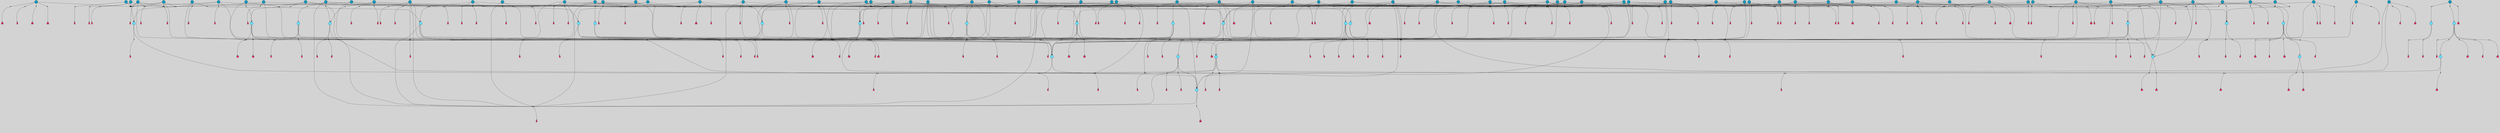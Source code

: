 // File exported with GEGELATI v1.3.1
// On the 2024-04-08 17:39:49
// With the File::TPGGraphDotExporter
digraph{
	graph[pad = "0.212, 0.055" bgcolor = lightgray]
	node[shape=circle style = filled label = ""]
		T3 [fillcolor="#66ddff"]
		T4 [fillcolor="#66ddff"]
		T7 [fillcolor="#66ddff"]
		T9 [fillcolor="#66ddff"]
		T11 [fillcolor="#66ddff"]
		T24 [fillcolor="#66ddff"]
		T27 [fillcolor="#66ddff"]
		T54 [fillcolor="#66ddff"]
		T59 [fillcolor="#66ddff"]
		T95 [fillcolor="#66ddff"]
		T102 [fillcolor="#66ddff"]
		T111 [fillcolor="#66ddff"]
		T129 [fillcolor="#66ddff"]
		T131 [fillcolor="#66ddff"]
		T159 [fillcolor="#1199bb"]
		T160 [fillcolor="#66ddff"]
		T176 [fillcolor="#1199bb"]
		T194 [fillcolor="#1199bb"]
		T195 [fillcolor="#66ddff"]
		T210 [fillcolor="#1199bb"]
		T212 [fillcolor="#66ddff"]
		T25 [fillcolor="#1199bb"]
		T213 [fillcolor="#66ddff"]
		T214 [fillcolor="#1199bb"]
		T137 [fillcolor="#1199bb"]
		T224 [fillcolor="#1199bb"]
		T229 [fillcolor="#66ddff"]
		T230 [fillcolor="#1199bb"]
		T240 [fillcolor="#66ddff"]
		T242 [fillcolor="#66ddff"]
		T245 [fillcolor="#1199bb"]
		T248 [fillcolor="#1199bb"]
		T256 [fillcolor="#1199bb"]
		T257 [fillcolor="#1199bb"]
		T259 [fillcolor="#1199bb"]
		T262 [fillcolor="#1199bb"]
		T264 [fillcolor="#1199bb"]
		T265 [fillcolor="#1199bb"]
		T271 [fillcolor="#1199bb"]
		T272 [fillcolor="#1199bb"]
		T273 [fillcolor="#1199bb"]
		T274 [fillcolor="#1199bb"]
		T275 [fillcolor="#1199bb"]
		T276 [fillcolor="#1199bb"]
		T278 [fillcolor="#1199bb"]
		T280 [fillcolor="#1199bb"]
		T284 [fillcolor="#1199bb"]
		T287 [fillcolor="#1199bb"]
		T292 [fillcolor="#1199bb"]
		T301 [fillcolor="#1199bb"]
		T306 [fillcolor="#1199bb"]
		T315 [fillcolor="#1199bb"]
		T317 [fillcolor="#1199bb"]
		T321 [fillcolor="#66ddff"]
		T322 [fillcolor="#66ddff"]
		T323 [fillcolor="#66ddff"]
		T324 [fillcolor="#1199bb"]
		T325 [fillcolor="#66ddff"]
		T326 [fillcolor="#66ddff"]
		T327 [fillcolor="#66ddff"]
		T328 [fillcolor="#1199bb"]
		T330 [fillcolor="#1199bb"]
		T332 [fillcolor="#1199bb"]
		T333 [fillcolor="#1199bb"]
		T334 [fillcolor="#1199bb"]
		T337 [fillcolor="#1199bb"]
		T348 [fillcolor="#1199bb"]
		T349 [fillcolor="#1199bb"]
		T350 [fillcolor="#1199bb"]
		T351 [fillcolor="#1199bb"]
		T352 [fillcolor="#1199bb"]
		T353 [fillcolor="#1199bb"]
		T357 [fillcolor="#1199bb"]
		T359 [fillcolor="#1199bb"]
		T41 [fillcolor="#1199bb"]
		T363 [fillcolor="#1199bb"]
		T364 [fillcolor="#1199bb"]
		T366 [fillcolor="#1199bb"]
		T369 [fillcolor="#1199bb"]
		T374 [fillcolor="#1199bb"]
		T375 [fillcolor="#1199bb"]
		T377 [fillcolor="#1199bb"]
		T378 [fillcolor="#1199bb"]
		T383 [fillcolor="#1199bb"]
		T384 [fillcolor="#1199bb"]
		T385 [fillcolor="#1199bb"]
		T387 [fillcolor="#1199bb"]
		T390 [fillcolor="#1199bb"]
		T391 [fillcolor="#1199bb"]
		T392 [fillcolor="#1199bb"]
		T394 [fillcolor="#1199bb"]
		T395 [fillcolor="#1199bb"]
		T398 [fillcolor="#1199bb"]
		T399 [fillcolor="#1199bb"]
		T400 [fillcolor="#1199bb"]
		T401 [fillcolor="#1199bb"]
		T402 [fillcolor="#1199bb"]
		T403 [fillcolor="#1199bb"]
		T404 [fillcolor="#1199bb"]
		T405 [fillcolor="#1199bb"]
		T406 [fillcolor="#1199bb"]
		T407 [fillcolor="#1199bb"]
		T408 [fillcolor="#1199bb"]
		T409 [fillcolor="#1199bb"]
		T410 [fillcolor="#1199bb"]
		T411 [fillcolor="#1199bb"]
		T412 [fillcolor="#1199bb"]
		P2634 [fillcolor="#cccccc" shape=point] //6|
		I2634 [shape=box style=invis label="6|1&2|6#1|7&#92;n10|7&2|0#1|5&#92;n9|4&0|1#2|2&#92;n8|6&0|0#1|0&#92;n"]
		P2634 -> I2634[style=invis]
		A2139 [fillcolor="#ff3366" shape=box margin=0.03 width=0 height=0 label="3"]
		T3 -> P2634 -> A2139
		P2635 [fillcolor="#cccccc" shape=point] //3|
		I2635 [shape=box style=invis label="7|6&2|4#0|2&#92;n10|3&2|7#1|4&#92;n11|6&0|4#0|1&#92;n7|1&0|0#2|6&#92;n7|6&0|3#2|6&#92;n4|0&2|6#0|1&#92;n4|4&2|5#0|2&#92;n4|6&0|4#2|7&#92;n10|0&2|3#1|5&#92;n2|6&0|5#0|2&#92;n1|0&2|3#0|7&#92;n1|6&2|0#0|5&#92;n6|2&0|1#0|7&#92;n9|2&0|3#2|7&#92;n5|3&0|6#0|6&#92;n1|7&2|5#2|3&#92;n8|1&2|7#0|6&#92;n1|0&2|5#2|1&#92;n7|1&2|2#2|5&#92;n7|4&2|6#0|3&#92;n"]
		P2635 -> I2635[style=invis]
		A2140 [fillcolor="#ff3366" shape=box margin=0.03 width=0 height=0 label="4"]
		T3 -> P2635 -> A2140
		P2636 [fillcolor="#cccccc" shape=point] //7|
		I2636 [shape=box style=invis label="0|2&2|4#2|6&#92;n5|3&0|6#0|1&#92;n4|7&2|6#0|5&#92;n7|6&0|7#0|5&#92;n10|7&2|2#1|1&#92;n"]
		P2636 -> I2636[style=invis]
		A2141 [fillcolor="#ff3366" shape=box margin=0.03 width=0 height=0 label="4"]
		T4 -> P2636 -> A2141
		P2637 [fillcolor="#cccccc" shape=point] //0|
		I2637 [shape=box style=invis label="2|5&0|1#0|6&#92;n6|1&2|2#2|7&#92;n8|0&0|3#1|4&#92;n4|3&2|5#2|4&#92;n8|1&2|4#0|0&#92;n6|6&0|1#2|6&#92;n11|7&2|4#2|5&#92;n6|2&2|4#0|2&#92;n8|5&2|4#2|4&#92;n2|1&2|1#2|2&#92;n2|7&2|5#2|6&#92;n9|7&0|5#0|4&#92;n1|2&0|5#2|6&#92;n4|2&2|3#2|7&#92;n3|3&2|1#0|2&#92;n"]
		P2637 -> I2637[style=invis]
		A2142 [fillcolor="#ff3366" shape=box margin=0.03 width=0 height=0 label="5"]
		T4 -> P2637 -> A2142
		P2638 [fillcolor="#cccccc" shape=point] //-3|
		I2638 [shape=box style=invis label="1|6&2|7#0|7&#92;n10|2&0|7#1|3&#92;n9|6&2|7#2|2&#92;n5|3&0|7#0|7&#92;n1|6&2|3#0|0&#92;n2|3&2|3#2|2&#92;n5|1&2|6#0|6&#92;n"]
		P2638 -> I2638[style=invis]
		A2143 [fillcolor="#ff3366" shape=box margin=0.03 width=0 height=0 label="7"]
		T7 -> P2638 -> A2143
		P2639 [fillcolor="#cccccc" shape=point] //5|
		I2639 [shape=box style=invis label="0|5&2|3#0|1&#92;n0|6&2|1#2|4&#92;n6|2&2|6#0|7&#92;n7|4&0|3#0|1&#92;n5|4&0|7#1|6&#92;n9|1&0|5#2|2&#92;n6|3&2|3#1|7&#92;n11|7&2|4#1|6&#92;n2|5&0|1#0|0&#92;n4|7&0|0#0|2&#92;n6|2&0|6#0|0&#92;n2|1&2|6#2|4&#92;n10|0&2|0#1|0&#92;n6|6&2|4#0|6&#92;n"]
		P2639 -> I2639[style=invis]
		A2144 [fillcolor="#ff3366" shape=box margin=0.03 width=0 height=0 label="8"]
		T7 -> P2639 -> A2144
		P2640 [fillcolor="#cccccc" shape=point] //-6|
		I2640 [shape=box style=invis label="11|1&0|7#2|0&#92;n10|4&0|1#1|0&#92;n4|3&2|4#2|1&#92;n0|5&2|0#0|0&#92;n6|1&0|0#0|3&#92;n8|2&2|0#0|4&#92;n11|4&2|0#1|6&#92;n7|0&2|6#2|3&#92;n5|3&2|6#2|0&#92;n2|0&2|0#0|4&#92;n"]
		P2640 -> I2640[style=invis]
		A2145 [fillcolor="#ff3366" shape=box margin=0.03 width=0 height=0 label="9"]
		T9 -> P2640 -> A2145
		P2641 [fillcolor="#cccccc" shape=point] //2|
		I2641 [shape=box style=invis label="6|3&2|7#1|4&#92;n8|6&0|0#2|5&#92;n2|1&0|2#0|3&#92;n8|7&0|6#0|4&#92;n2|1&2|0#0|1&#92;n0|0&2|2#2|3&#92;n6|6&0|7#2|1&#92;n6|1&0|7#2|6&#92;n5|4&2|7#0|4&#92;n0|3&0|4#2|0&#92;n11|0&2|0#2|5&#92;n4|5&2|5#2|4&#92;n5|7&0|6#0|4&#92;n9|7&2|5#0|3&#92;n5|4&2|1#0|3&#92;n5|3&0|1#1|7&#92;n0|4&0|3#2|5&#92;n"]
		P2641 -> I2641[style=invis]
		A2146 [fillcolor="#ff3366" shape=box margin=0.03 width=0 height=0 label="10"]
		T9 -> P2641 -> A2146
		P2642 [fillcolor="#cccccc" shape=point] //6|
		I2642 [shape=box style=invis label="3|0&2|7#2|2&#92;n3|2&0|4#2|5&#92;n5|1&0|2#1|0&#92;n8|7&0|1#2|0&#92;n8|5&0|3#0|6&#92;n0|2&0|2#2|3&#92;n1|5&2|5#0|5&#92;n5|6&0|6#0|7&#92;n6|7&0|0#2|6&#92;n1|2&2|3#0|0&#92;n7|7&2|3#0|4&#92;n0|7&2|7#0|6&#92;n1|0&2|2#2|7&#92;n4|4&0|1#0|0&#92;n"]
		P2642 -> I2642[style=invis]
		A2147 [fillcolor="#ff3366" shape=box margin=0.03 width=0 height=0 label="11"]
		T11 -> P2642 -> A2147
		P2643 [fillcolor="#cccccc" shape=point] //-4|
		I2643 [shape=box style=invis label="4|1&0|4#2|6&#92;n1|2&2|2#2|0&#92;n1|2&2|0#0|6&#92;n8|4&2|3#2|5&#92;n5|5&2|1#1|0&#92;n"]
		P2643 -> I2643[style=invis]
		A2148 [fillcolor="#ff3366" shape=box margin=0.03 width=0 height=0 label="12"]
		T11 -> P2643 -> A2148
		P2644 [fillcolor="#cccccc" shape=point] //-3|
		I2644 [shape=box style=invis label="8|1&2|3#0|5&#92;n0|6&0|5#0|5&#92;n3|7&2|1#0|6&#92;n3|5&0|1#0|0&#92;n9|5&2|0#0|4&#92;n3|5&0|2#0|3&#92;n10|6&2|4#1|0&#92;n9|4&2|7#2|6&#92;n1|7&2|5#2|2&#92;n"]
		P2644 -> I2644[style=invis]
		A2149 [fillcolor="#ff3366" shape=box margin=0.03 width=0 height=0 label="5"]
		T4 -> P2644 -> A2149
		P2645 [fillcolor="#cccccc" shape=point] //1|
		I2645 [shape=box style=invis label="5|1&0|6#2|7&#92;n2|4&0|4#2|2&#92;n0|6&0|5#0|4&#92;n10|6&2|5#1|6&#92;n9|3&0|1#1|7&#92;n10|3&2|2#1|0&#92;n5|0&0|0#2|1&#92;n11|3&2|3#1|5&#92;n10|3&0|1#1|0&#92;n2|4&0|1#0|1&#92;n0|2&0|3#2|4&#92;n9|2&2|1#2|5&#92;n11|7&2|6#2|6&#92;n"]
		P2645 -> I2645[style=invis]
		T24 -> P2645 -> T7
		P2646 [fillcolor="#cccccc" shape=point] //5|
		I2646 [shape=box style=invis label="3|0&2|0#0|1&#92;n3|0&0|7#0|1&#92;n5|3&0|2#2|6&#92;n4|4&2|4#2|6&#92;n11|2&0|7#1|6&#92;n2|7&2|2#2|5&#92;n9|3&2|6#2|7&#92;n7|7&0|0#0|4&#92;n6|1&2|4#2|3&#92;n5|4&2|0#1|6&#92;n1|3&0|7#0|4&#92;n"]
		P2646 -> I2646[style=invis]
		A2150 [fillcolor="#ff3366" shape=box margin=0.03 width=0 height=0 label="7"]
		T24 -> P2646 -> A2150
		P2647 [fillcolor="#cccccc" shape=point] //-2|
		I2647 [shape=box style=invis label="4|1&0|4#0|3&#92;n4|2&0|5#2|0&#92;n5|5&2|6#0|5&#92;n1|4&0|1#0|2&#92;n6|3&2|7#1|5&#92;n0|4&2|0#0|3&#92;n8|5&2|5#1|2&#92;n10|7&2|7#1|1&#92;n3|4&0|0#2|1&#92;n3|6&2|5#2|5&#92;n8|3&0|1#0|7&#92;n10|0&2|7#1|3&#92;n4|1&2|4#0|1&#92;n9|3&2|0#0|4&#92;n3|6&2|0#0|4&#92;n1|2&0|6#2|1&#92;n4|0&2|1#2|2&#92;n"]
		P2647 -> I2647[style=invis]
		A2151 [fillcolor="#ff3366" shape=box margin=0.03 width=0 height=0 label="14"]
		T24 -> P2647 -> A2151
		P2648 [fillcolor="#cccccc" shape=point] //2|
		I2648 [shape=box style=invis label="9|1&2|3#0|1&#92;n5|2&2|0#2|4&#92;n3|6&2|5#2|7&#92;n7|0&2|5#0|4&#92;n1|2&0|3#0|5&#92;n7|3&2|7#0|0&#92;n"]
		P2648 -> I2648[style=invis]
		A2152 [fillcolor="#ff3366" shape=box margin=0.03 width=0 height=0 label="2"]
		T27 -> P2648 -> A2152
		P2649 [fillcolor="#cccccc" shape=point] //-6|
		I2649 [shape=box style=invis label="7|5&0|4#0|4&#92;n11|0&2|5#2|1&#92;n"]
		P2649 -> I2649[style=invis]
		A2153 [fillcolor="#ff3366" shape=box margin=0.03 width=0 height=0 label="3"]
		T27 -> P2649 -> A2153
		T27 -> P2635
		T27 -> P2637
		P2650 [fillcolor="#cccccc" shape=point] //0|
		I2650 [shape=box style=invis label="4|0&0|3#2|7&#92;n10|2&0|3#1|7&#92;n3|5&0|2#0|3&#92;n4|5&0|0#2|1&#92;n10|7&2|0#1|2&#92;n5|3&2|3#1|6&#92;n9|5&2|0#0|4&#92;n5|4&2|7#0|2&#92;n10|3&2|7#1|4&#92;n7|2&0|1#2|6&#92;n8|6&0|5#0|5&#92;n8|7&2|3#0|5&#92;n2|6&2|4#0|0&#92;n"]
		P2650 -> I2650[style=invis]
		A2154 [fillcolor="#ff3366" shape=box margin=0.03 width=0 height=0 label="5"]
		T27 -> P2650 -> A2154
		P2651 [fillcolor="#cccccc" shape=point] //8|
		I2651 [shape=box style=invis label="9|0&0|1#2|0&#92;n10|1&2|5#1|4&#92;n8|2&2|6#0|4&#92;n2|4&2|5#2|3&#92;n4|2&2|2#0|2&#92;n7|5&0|2#0|0&#92;n8|2&2|1#1|3&#92;n8|7&0|7#2|1&#92;n1|1&0|0#0|7&#92;n5|6&2|5#1|0&#92;n6|6&2|5#0|0&#92;n11|4&0|3#2|6&#92;n4|2&2|4#0|7&#92;n5|6&0|1#2|0&#92;n11|3&0|2#0|7&#92;n"]
		P2651 -> I2651[style=invis]
		A2155 [fillcolor="#ff3366" shape=box margin=0.03 width=0 height=0 label="6"]
		T54 -> P2651 -> A2155
		T54 -> P2646
		P2652 [fillcolor="#cccccc" shape=point] //-10|
		I2652 [shape=box style=invis label="3|6&0|0#0|4&#92;n4|1&2|4#0|1&#92;n5|1&0|1#0|4&#92;n5|5&2|6#0|5&#92;n6|5&0|6#0|3&#92;n11|1&2|0#0|1&#92;n0|7&2|0#0|3&#92;n1|2&0|6#0|1&#92;n8|0&0|4#2|0&#92;n0|4&0|7#2|7&#92;n7|0&2|7#1|3&#92;n3|1&0|5#2|5&#92;n5|1&0|4#0|3&#92;n2|2&0|2#0|0&#92;n8|3&0|1#0|7&#92;n3|0&0|3#0|5&#92;n7|2&0|5#2|0&#92;n6|3&2|7#1|5&#92;n4|7&2|7#2|1&#92;n"]
		P2652 -> I2652[style=invis]
		A2156 [fillcolor="#ff3366" shape=box margin=0.03 width=0 height=0 label="14"]
		T54 -> P2652 -> A2156
		T54 -> P2639
		P2653 [fillcolor="#cccccc" shape=point] //8|
		I2653 [shape=box style=invis label="9|0&0|1#2|0&#92;n10|1&2|5#1|4&#92;n8|2&2|6#0|4&#92;n4|5&0|3#0|1&#92;n2|4&2|5#2|3&#92;n4|2&2|2#0|2&#92;n7|5&0|2#0|0&#92;n8|2&2|1#1|3&#92;n8|7&0|7#2|1&#92;n1|1&0|0#0|7&#92;n5|6&2|5#1|0&#92;n6|3&2|5#0|0&#92;n11|4&0|3#2|6&#92;n1|2&2|4#0|7&#92;n5|6&0|1#2|0&#92;n11|3&0|2#0|7&#92;n"]
		P2653 -> I2653[style=invis]
		A2157 [fillcolor="#ff3366" shape=box margin=0.03 width=0 height=0 label="6"]
		T59 -> P2653 -> A2157
		T59 -> P2646
		T59 -> P2640
		T59 -> P2646
		P2654 [fillcolor="#cccccc" shape=point] //4|
		I2654 [shape=box style=invis label="4|3&0|6#0|3&#92;n5|7&2|3#2|2&#92;n5|6&0|7#1|2&#92;n1|4&2|6#0|3&#92;n8|4&2|1#2|5&#92;n9|5&2|4#1|4&#92;n2|4&0|5#0|7&#92;n10|0&0|6#1|3&#92;n3|0&0|6#0|2&#92;n2|7&2|7#2|6&#92;n5|2&0|5#1|5&#92;n10|4&2|5#1|7&#92;n4|0&0|4#2|4&#92;n11|1&0|4#2|6&#92;n10|6&2|0#1|4&#92;n9|7&0|3#1|4&#92;n4|5&2|7#0|6&#92;n11|5&2|6#2|3&#92;n0|3&0|5#0|1&#92;n"]
		P2654 -> I2654[style=invis]
		A2158 [fillcolor="#ff3366" shape=box margin=0.03 width=0 height=0 label="13"]
		T95 -> P2654 -> A2158
		P2655 [fillcolor="#cccccc" shape=point] //8|
		I2655 [shape=box style=invis label="9|7&0|5#2|5&#92;n3|3&2|3#0|2&#92;n9|5&2|2#1|0&#92;n2|3&0|6#0|3&#92;n4|4&2|5#2|7&#92;n11|3&2|0#1|5&#92;n6|6&2|1#2|2&#92;n4|6&0|1#2|2&#92;n2|5&2|7#2|2&#92;n7|7&2|2#2|3&#92;n6|5&0|3#2|6&#92;n6|7&0|6#0|2&#92;n"]
		P2655 -> I2655[style=invis]
		A2159 [fillcolor="#ff3366" shape=box margin=0.03 width=0 height=0 label="14"]
		T95 -> P2655 -> A2159
		P2656 [fillcolor="#cccccc" shape=point] //2|
		I2656 [shape=box style=invis label="4|1&0|4#2|6&#92;n5|5&2|1#1|0&#92;n1|0&2|0#0|6&#92;n8|4&2|3#2|5&#92;n"]
		P2656 -> I2656[style=invis]
		T95 -> P2656 -> T11
		P2657 [fillcolor="#cccccc" shape=point] //-9|
		I2657 [shape=box style=invis label="2|0&2|0#2|1&#92;n4|4&2|4#2|6&#92;n9|1&0|3#1|7&#92;n5|3&0|2#2|6&#92;n2|7&2|2#2|5&#92;n5|4&2|0#1|6&#92;n3|0&0|7#0|1&#92;n1|3&0|7#0|4&#92;n11|6&2|2#0|7&#92;n7|7&0|0#0|4&#92;n11|0&0|7#1|6&#92;n9|3&2|6#2|7&#92;n"]
		P2657 -> I2657[style=invis]
		A2160 [fillcolor="#ff3366" shape=box margin=0.03 width=0 height=0 label="7"]
		T95 -> P2657 -> A2160
		P2658 [fillcolor="#cccccc" shape=point] //-8|
		I2658 [shape=box style=invis label="7|5&0|4#2|4&#92;n"]
		P2658 -> I2658[style=invis]
		A2161 [fillcolor="#ff3366" shape=box margin=0.03 width=0 height=0 label="3"]
		T95 -> P2658 -> A2161
		P2659 [fillcolor="#cccccc" shape=point] //7|
		I2659 [shape=box style=invis label="3|3&2|7#0|4&#92;n4|3&2|6#0|3&#92;n8|4&0|6#1|2&#92;n5|6&2|3#0|4&#92;n0|7&2|1#0|5&#92;n8|7&2|2#2|5&#92;n9|1&0|0#1|0&#92;n10|1&2|1#1|4&#92;n10|5&0|6#1|7&#92;n5|2&2|3#0|4&#92;n2|0&2|6#2|7&#92;n1|7&0|1#0|7&#92;n"]
		P2659 -> I2659[style=invis]
		A2162 [fillcolor="#ff3366" shape=box margin=0.03 width=0 height=0 label="2"]
		T102 -> P2659 -> A2162
		T102 -> P2658
		P2660 [fillcolor="#cccccc" shape=point] //8|
		I2660 [shape=box style=invis label="7|0&0|2#1|4&#92;n8|1&2|3#0|5&#92;n0|6&0|5#0|5&#92;n3|7&2|1#0|6&#92;n9|4&2|7#1|6&#92;n1|7&2|5#2|2&#92;n8|5&2|0#0|3&#92;n0|2&0|2#0|0&#92;n3|5&0|2#0|3&#92;n"]
		P2660 -> I2660[style=invis]
		A2163 [fillcolor="#ff3366" shape=box margin=0.03 width=0 height=0 label="5"]
		T102 -> P2660 -> A2163
		P2661 [fillcolor="#cccccc" shape=point] //-5|
		I2661 [shape=box style=invis label="0|0&2|3#0|2&#92;n10|5&0|6#1|3&#92;n7|3&0|6#2|3&#92;n3|4&0|6#0|6&#92;n10|5&0|2#1|1&#92;n5|0&0|1#0|3&#92;n6|6&2|5#1|5&#92;n7|4&0|2#1|7&#92;n5|7&0|1#2|5&#92;n1|5&0|0#0|3&#92;n7|5&2|1#2|6&#92;n9|0&0|2#0|0&#92;n4|0&2|4#0|0&#92;n4|6&0|0#2|3&#92;n3|1&0|6#2|5&#92;n7|7&2|1#2|3&#92;n9|4&2|2#0|6&#92;n"]
		P2661 -> I2661[style=invis]
		T111 -> P2661 -> T9
		P2662 [fillcolor="#cccccc" shape=point] //7|
		I2662 [shape=box style=invis label="7|4&2|1#2|0&#92;n4|1&2|4#2|3&#92;n5|0&2|0#2|2&#92;n6|1&2|4#2|6&#92;n"]
		P2662 -> I2662[style=invis]
		A2164 [fillcolor="#ff3366" shape=box margin=0.03 width=0 height=0 label="9"]
		T111 -> P2662 -> A2164
		P2663 [fillcolor="#cccccc" shape=point] //2|
		I2663 [shape=box style=invis label="3|0&2|0#0|1&#92;n11|2&0|7#1|6&#92;n8|7&2|4#0|5&#92;n5|3&0|2#2|6&#92;n4|4&2|4#2|6&#92;n3|0&0|7#0|1&#92;n2|7&2|2#2|5&#92;n9|3&2|6#2|7&#92;n7|7&0|0#0|4&#92;n6|1&2|4#1|3&#92;n5|4&2|0#1|6&#92;n1|3&0|7#0|4&#92;n"]
		P2663 -> I2663[style=invis]
		A2165 [fillcolor="#ff3366" shape=box margin=0.03 width=0 height=0 label="7"]
		T111 -> P2663 -> A2165
		T111 -> P2640
		T129 -> P2651
		T129 -> P2646
		P2664 [fillcolor="#cccccc" shape=point] //10|
		I2664 [shape=box style=invis label="4|5&2|7#2|1&#92;n1|7&2|3#0|6&#92;n3|5&2|2#0|3&#92;n10|3&0|7#1|4&#92;n7|1&0|4#2|6&#92;n10|2&0|3#1|7&#92;n9|5&2|0#0|4&#92;n4|0&0|3#2|7&#92;n11|4&2|6#1|2&#92;n5|4&2|7#0|2&#92;n2|6&2|4#0|0&#92;n6|5&0|7#2|1&#92;n5|3&2|3#1|6&#92;n10|7&2|0#1|2&#92;n"]
		P2664 -> I2664[style=invis]
		A2166 [fillcolor="#ff3366" shape=box margin=0.03 width=0 height=0 label="5"]
		T129 -> P2664 -> A2166
		P2665 [fillcolor="#cccccc" shape=point] //5|
		I2665 [shape=box style=invis label="9|4&2|3#1|3&#92;n0|4&2|4#0|5&#92;n6|1&2|6#2|5&#92;n4|0&0|5#2|0&#92;n"]
		P2665 -> I2665[style=invis]
		A2167 [fillcolor="#ff3366" shape=box margin=0.03 width=0 height=0 label="7"]
		T129 -> P2665 -> A2167
		P2666 [fillcolor="#cccccc" shape=point] //6|
		I2666 [shape=box style=invis label="9|4&2|7#0|6&#92;n8|4&0|1#1|0&#92;n1|3&0|0#2|1&#92;n2|4&0|6#2|2&#92;n5|1&2|5#0|7&#92;n3|0&0|3#2|6&#92;n2|2&2|6#0|2&#92;n8|4&0|4#2|2&#92;n5|1&2|4#0|3&#92;n9|4&0|6#0|6&#92;n5|0&2|2#1|5&#92;n11|7&0|0#1|1&#92;n0|4&0|3#0|3&#92;n7|7&2|4#2|5&#92;n1|5&0|1#2|1&#92;n"]
		P2666 -> I2666[style=invis]
		A2168 [fillcolor="#ff3366" shape=box margin=0.03 width=0 height=0 label="1"]
		T129 -> P2666 -> A2168
		P2667 [fillcolor="#cccccc" shape=point] //6|
		I2667 [shape=box style=invis label="10|4&2|6#1|2&#92;n8|4&0|1#1|0&#92;n0|4&2|6#0|0&#92;n8|4&2|5#2|1&#92;n7|5&2|5#1|0&#92;n3|6&0|6#2|2&#92;n1|7&0|7#0|5&#92;n2|0&0|7#2|4&#92;n2|6&2|2#0|0&#92;n0|7&2|7#0|7&#92;n11|6&0|4#2|2&#92;n5|5&0|0#0|1&#92;n10|1&0|0#1|0&#92;n7|3&0|1#2|5&#92;n9|2&2|7#1|5&#92;n9|4&2|6#2|7&#92;n1|6&2|4#2|2&#92;n3|3&2|2#0|7&#92;n1|6&2|0#0|0&#92;n6|4&2|6#1|0&#92;n"]
		P2667 -> I2667[style=invis]
		A2169 [fillcolor="#ff3366" shape=box margin=0.03 width=0 height=0 label="1"]
		T131 -> P2667 -> A2169
		P2668 [fillcolor="#cccccc" shape=point] //9|
		I2668 [shape=box style=invis label="11|0&2|0#1|1&#92;n3|6&0|6#0|0&#92;n1|4&0|0#2|4&#92;n7|5&2|2#1|3&#92;n11|7&2|6#1|7&#92;n5|2&0|6#1|5&#92;n9|5&0|6#0|3&#92;n2|2&2|7#0|5&#92;n9|3&2|2#2|0&#92;n11|0&2|7#0|1&#92;n1|1&2|0#0|1&#92;n6|6&0|6#1|2&#92;n9|7&0|1#0|3&#92;n2|0&2|4#2|5&#92;n2|4&2|2#0|0&#92;n6|1&2|1#1|7&#92;n10|7&2|5#1|6&#92;n11|5&2|7#2|4&#92;n"]
		P2668 -> I2668[style=invis]
		A2170 [fillcolor="#ff3366" shape=box margin=0.03 width=0 height=0 label="1"]
		T131 -> P2668 -> A2170
		T131 -> P2649
		P2669 [fillcolor="#cccccc" shape=point] //5|
		I2669 [shape=box style=invis label="3|0&0|0#0|1&#92;n5|6&0|4#0|3&#92;n4|4&2|4#2|6&#92;n11|2&0|7#1|6&#92;n2|7&2|2#2|5&#92;n9|3&2|6#2|7&#92;n7|7&0|0#0|4&#92;n6|1&2|4#2|3&#92;n5|4&2|0#1|6&#92;n5|3&0|2#2|6&#92;n1|3&0|7#0|4&#92;n"]
		P2669 -> I2669[style=invis]
		A2171 [fillcolor="#ff3366" shape=box margin=0.03 width=0 height=0 label="7"]
		T131 -> P2669 -> A2171
		T131 -> P2665
		P2670 [fillcolor="#cccccc" shape=point] //7|
		I2670 [shape=box style=invis label="7|0&2|1#2|0&#92;n9|7&2|1#1|7&#92;n8|2&0|1#1|0&#92;n6|6&0|2#1|1&#92;n2|2&0|5#0|0&#92;n5|7&0|0#2|1&#92;n5|1&2|5#1|5&#92;n4|7&2|4#2|3&#92;n10|5&2|2#1|5&#92;n1|3&2|2#2|0&#92;n10|2&2|6#1|5&#92;n"]
		P2670 -> I2670[style=invis]
		A2172 [fillcolor="#ff3366" shape=box margin=0.03 width=0 height=0 label="1"]
		T159 -> P2670 -> A2172
		P2671 [fillcolor="#cccccc" shape=point] //7|
		I2671 [shape=box style=invis label="7|4&2|7#0|4&#92;n4|6&0|1#2|5&#92;n2|1&2|3#0|0&#92;n4|3&2|0#0|1&#92;n0|0&2|7#2|7&#92;n7|7&0|5#2|3&#92;n5|0&2|1#2|2&#92;n10|0&0|4#1|2&#92;n4|4&0|7#0|0&#92;n6|7&0|2#0|1&#92;n1|4&2|5#0|4&#92;n"]
		P2671 -> I2671[style=invis]
		A2173 [fillcolor="#ff3366" shape=box margin=0.03 width=0 height=0 label="0"]
		T159 -> P2671 -> A2173
		P2672 [fillcolor="#cccccc" shape=point] //5|
		I2672 [shape=box style=invis label="0|5&2|3#0|1&#92;n0|6&2|1#2|4&#92;n6|2&2|6#0|7&#92;n9|0&2|7#1|1&#92;n7|4&0|3#0|1&#92;n11|7&2|4#1|6&#92;n9|1&0|5#2|2&#92;n5|4&0|7#1|6&#92;n2|5&0|1#0|0&#92;n4|7&0|0#0|2&#92;n6|2&0|6#0|0&#92;n2|1&2|6#2|4&#92;n10|0&0|0#1|0&#92;n6|6&2|4#0|6&#92;n"]
		P2672 -> I2672[style=invis]
		T159 -> P2672 -> T129
		T160 -> P2654
		T160 -> P2657
		P2673 [fillcolor="#cccccc" shape=point] //5|
		I2673 [shape=box style=invis label="6|0&2|7#2|7&#92;n3|6&2|6#2|6&#92;n6|3&0|5#1|2&#92;n"]
		P2673 -> I2673[style=invis]
		A2174 [fillcolor="#ff3366" shape=box margin=0.03 width=0 height=0 label="3"]
		T160 -> P2673 -> A2174
		P2674 [fillcolor="#cccccc" shape=point] //-2|
		I2674 [shape=box style=invis label="11|7&2|0#1|7&#92;n4|3&0|1#2|5&#92;n0|4&2|4#2|7&#92;n1|6&0|0#0|4&#92;n4|0&0|0#0|5&#92;n0|6&2|3#2|0&#92;n9|6&2|5#1|3&#92;n0|7&2|1#2|5&#92;n4|4&0|5#0|1&#92;n10|4&0|0#1|0&#92;n"]
		P2674 -> I2674[style=invis]
		A2175 [fillcolor="#ff3366" shape=box margin=0.03 width=0 height=0 label="12"]
		T160 -> P2674 -> A2175
		T160 -> P2646
		P2675 [fillcolor="#cccccc" shape=point] //3|
		I2675 [shape=box style=invis label="4|7&0|7#2|7&#92;n11|5&2|6#0|2&#92;n5|5&2|6#2|0&#92;n3|2&0|6#0|3&#92;n10|2&2|5#1|5&#92;n9|4&2|3#1|5&#92;n2|5&2|7#2|4&#92;n11|3&2|5#1|0&#92;n7|0&0|7#2|1&#92;n1|2&0|5#0|1&#92;n"]
		P2675 -> I2675[style=invis]
		A2176 [fillcolor="#ff3366" shape=box margin=0.03 width=0 height=0 label="5"]
		T176 -> P2675 -> A2176
		P2676 [fillcolor="#cccccc" shape=point] //2|
		I2676 [shape=box style=invis label="7|1&0|6#0|1&#92;n5|2&2|5#1|6&#92;n10|1&2|1#1|1&#92;n4|7&0|4#2|2&#92;n11|7&0|4#2|7&#92;n5|0&0|5#1|7&#92;n8|2&0|5#2|4&#92;n10|0&2|6#1|6&#92;n5|1&0|1#2|3&#92;n1|6&2|0#0|1&#92;n9|6&2|2#1|4&#92;n3|4&2|3#0|0&#92;n10|1&0|1#1|0&#92;n2|2&0|1#2|1&#92;n3|1&2|7#0|3&#92;n"]
		P2676 -> I2676[style=invis]
		A2177 [fillcolor="#ff3366" shape=box margin=0.03 width=0 height=0 label="10"]
		T176 -> P2676 -> A2177
		P2677 [fillcolor="#cccccc" shape=point] //-1|
		I2677 [shape=box style=invis label="1|7&2|1#0|6&#92;n8|1&2|3#0|5&#92;n10|6&2|7#1|0&#92;n1|7&2|5#0|2&#92;n0|3&0|3#2|2&#92;n3|5&0|1#0|0&#92;n3|5&0|2#0|3&#92;n1|5&2|0#0|4&#92;n5|7&2|2#2|5&#92;n4|0&2|3#0|3&#92;n"]
		P2677 -> I2677[style=invis]
		T176 -> P2677 -> T3
		P2678 [fillcolor="#cccccc" shape=point] //-3|
		I2678 [shape=box style=invis label="6|3&2|4#1|4&#92;n5|3&0|1#1|7&#92;n2|1&0|2#2|3&#92;n8|7&0|6#0|4&#92;n2|1&2|0#0|1&#92;n0|0&2|2#2|3&#92;n6|1&0|7#2|6&#92;n5|7&0|2#0|4&#92;n0|3&0|4#2|0&#92;n11|0&2|0#2|5&#92;n6|0&2|0#1|4&#92;n8|6&0|2#2|5&#92;n5|4&2|1#0|3&#92;n9|7&2|5#0|3&#92;n5|4&2|7#0|4&#92;n"]
		P2678 -> I2678[style=invis]
		A2178 [fillcolor="#ff3366" shape=box margin=0.03 width=0 height=0 label="10"]
		T176 -> P2678 -> A2178
		P2679 [fillcolor="#cccccc" shape=point] //4|
		I2679 [shape=box style=invis label="7|1&0|6#0|1&#92;n5|2&2|5#1|6&#92;n10|1&2|1#1|1&#92;n9|6&2|2#1|4&#92;n4|7&0|4#2|2&#92;n9|6&0|4#1|1&#92;n10|0&2|6#1|6&#92;n5|1&0|1#2|3&#92;n1|6&2|0#0|1&#92;n8|2&0|5#2|4&#92;n3|4&2|3#0|0&#92;n10|1&0|5#1|0&#92;n2|2&0|1#2|1&#92;n3|1&2|7#0|3&#92;n"]
		P2679 -> I2679[style=invis]
		A2179 [fillcolor="#ff3366" shape=box margin=0.03 width=0 height=0 label="10"]
		T176 -> P2679 -> A2179
		P2680 [fillcolor="#cccccc" shape=point] //-2|
		I2680 [shape=box style=invis label="1|0&0|3#0|3&#92;n2|7&0|4#0|4&#92;n11|6&2|1#1|4&#92;n6|1&2|5#0|0&#92;n2|0&2|0#0|6&#92;n1|3&2|1#0|4&#92;n"]
		P2680 -> I2680[style=invis]
		A2180 [fillcolor="#ff3366" shape=box margin=0.03 width=0 height=0 label="2"]
		T194 -> P2680 -> A2180
		P2681 [fillcolor="#cccccc" shape=point] //3|
		I2681 [shape=box style=invis label="5|4&2|7#0|4&#92;n0|4&0|3#2|5&#92;n8|6&0|0#2|5&#92;n2|1&0|2#0|3&#92;n9|7&0|6#0|4&#92;n0|0&2|2#2|3&#92;n6|6&0|7#2|1&#92;n6|1&0|7#2|6&#92;n0|3&0|4#2|0&#92;n11|0&2|0#2|5&#92;n4|5&2|5#2|4&#92;n5|3&0|1#1|7&#92;n9|7&2|2#0|3&#92;n5|4&2|1#0|3&#92;n5|0&0|6#0|4&#92;n0|0&0|1#2|0&#92;n"]
		P2681 -> I2681[style=invis]
		A2181 [fillcolor="#ff3366" shape=box margin=0.03 width=0 height=0 label="10"]
		T194 -> P2681 -> A2181
		T194 -> P2677
		P2682 [fillcolor="#cccccc" shape=point] //10|
		I2682 [shape=box style=invis label="6|1&2|4#2|3&#92;n3|0&0|7#0|1&#92;n5|3&0|2#2|6&#92;n4|4&0|4#2|6&#92;n5|4&2|0#1|6&#92;n10|5&0|6#1|5&#92;n2|5&2|1#2|2&#92;n1|3&0|7#0|4&#92;n3|0&2|0#0|1&#92;n11|2&0|5#1|6&#92;n9|3&2|6#2|7&#92;n7|7&0|0#0|4&#92;n"]
		P2682 -> I2682[style=invis]
		A2182 [fillcolor="#ff3366" shape=box margin=0.03 width=0 height=0 label="7"]
		T194 -> P2682 -> A2182
		P2683 [fillcolor="#cccccc" shape=point] //5|
		I2683 [shape=box style=invis label="3|0&2|0#2|1&#92;n3|0&0|7#0|1&#92;n5|3&0|2#2|6&#92;n4|4&2|4#2|6&#92;n5|4&2|0#1|6&#92;n2|7&2|2#2|5&#92;n1|3&0|7#0|4&#92;n11|6&2|2#0|7&#92;n7|7&0|0#0|4&#92;n6|1&2|4#2|3&#92;n11|0&0|7#1|6&#92;n9|3&2|6#2|7&#92;n"]
		P2683 -> I2683[style=invis]
		A2183 [fillcolor="#ff3366" shape=box margin=0.03 width=0 height=0 label="7"]
		T195 -> P2683 -> A2183
		P2684 [fillcolor="#cccccc" shape=point] //4|
		I2684 [shape=box style=invis label="7|1&0|6#0|1&#92;n6|7&2|7#1|7&#92;n10|1&2|1#1|1&#92;n9|6&2|2#1|4&#92;n4|7&0|4#2|2&#92;n9|6&0|5#1|1&#92;n10|0&2|6#1|6&#92;n5|1&0|1#2|3&#92;n10|1&0|5#1|0&#92;n3|4&2|3#0|0&#92;n8|2&0|5#2|4&#92;n1|6&2|0#0|0&#92;n2|3&0|1#2|6&#92;n5|2&2|2#1|6&#92;n2|2&0|1#2|1&#92;n3|1&2|7#0|3&#92;n6|7&2|3#0|4&#92;n"]
		P2684 -> I2684[style=invis]
		A2184 [fillcolor="#ff3366" shape=box margin=0.03 width=0 height=0 label="10"]
		T195 -> P2684 -> A2184
		P2685 [fillcolor="#cccccc" shape=point] //-4|
		I2685 [shape=box style=invis label="0|4&0|0#2|7&#92;n8|5&2|4#2|4&#92;n4|3&2|5#2|4&#92;n11|7&2|2#2|5&#92;n6|5&2|2#2|7&#92;n3|2&0|7#0|7&#92;n3|3&2|1#0|3&#92;n2|6&0|3#2|5&#92;n0|1&2|6#2|2&#92;n8|2&0|0#1|6&#92;n0|7&0|5#0|4&#92;n9|5&0|3#2|7&#92;n2|7&2|5#2|6&#92;n9|0&2|0#0|1&#92;n1|2&2|4#0|2&#92;n"]
		P2685 -> I2685[style=invis]
		T195 -> P2685 -> T27
		T195 -> P2671
		T210 -> P2671
		T210 -> P2646
		T210 -> P2667
		P2686 [fillcolor="#cccccc" shape=point] //2|
		I2686 [shape=box style=invis label="4|5&2|7#2|1&#92;n1|7&2|3#0|6&#92;n3|5&2|2#0|3&#92;n10|3&2|7#1|4&#92;n7|1&0|4#2|6&#92;n4|0&0|3#2|7&#92;n9|5&2|0#0|4&#92;n10|2&0|3#1|7&#92;n11|4&2|6#1|2&#92;n10|3&2|1#1|6&#92;n5|4&2|7#0|2&#92;n2|6&2|4#0|0&#92;n6|5&0|7#2|1&#92;n5|3&2|3#1|6&#92;n10|7&2|0#1|2&#92;n"]
		P2686 -> I2686[style=invis]
		A2185 [fillcolor="#ff3366" shape=box margin=0.03 width=0 height=0 label="5"]
		T210 -> P2686 -> A2185
		T210 -> P2668
		P2687 [fillcolor="#cccccc" shape=point] //6|
		I2687 [shape=box style=invis label="9|4&2|7#0|6&#92;n8|4&0|1#1|0&#92;n1|3&0|0#2|1&#92;n2|4&0|6#2|2&#92;n5|1&2|5#0|7&#92;n3|0&0|3#2|6&#92;n2|2&2|6#0|2&#92;n8|4&0|4#2|2&#92;n5|1&2|4#0|3&#92;n9|4&0|6#0|6&#92;n5|0&2|2#1|5&#92;n11|7&0|0#1|1&#92;n0|4&0|3#0|3&#92;n7|7&2|4#2|5&#92;n1|5&0|1#2|1&#92;n"]
		P2687 -> I2687[style=invis]
		A2186 [fillcolor="#ff3366" shape=box margin=0.03 width=0 height=0 label="1"]
		T212 -> P2687 -> A2186
		P2688 [fillcolor="#cccccc" shape=point] //5|
		I2688 [shape=box style=invis label="9|4&2|3#1|3&#92;n0|4&2|4#0|5&#92;n6|1&2|6#2|5&#92;n4|0&0|5#2|0&#92;n"]
		P2688 -> I2688[style=invis]
		A2187 [fillcolor="#ff3366" shape=box margin=0.03 width=0 height=0 label="7"]
		T212 -> P2688 -> A2187
		P2689 [fillcolor="#cccccc" shape=point] //5|
		I2689 [shape=box style=invis label="3|0&2|0#0|1&#92;n3|0&0|7#0|1&#92;n5|3&0|2#2|6&#92;n4|4&2|4#2|6&#92;n11|2&0|7#1|6&#92;n2|7&2|2#2|5&#92;n9|3&2|6#2|7&#92;n7|7&0|0#0|4&#92;n6|1&2|4#2|3&#92;n5|4&2|0#1|6&#92;n1|3&0|7#0|4&#92;n"]
		P2689 -> I2689[style=invis]
		A2188 [fillcolor="#ff3366" shape=box margin=0.03 width=0 height=0 label="7"]
		T212 -> P2689 -> A2188
		P2690 [fillcolor="#cccccc" shape=point] //8|
		I2690 [shape=box style=invis label="9|0&0|1#2|0&#92;n10|1&2|5#1|4&#92;n8|2&2|6#0|4&#92;n2|4&2|5#2|3&#92;n4|2&2|2#0|2&#92;n7|5&0|2#0|0&#92;n8|2&2|1#1|3&#92;n8|7&0|7#2|1&#92;n1|1&0|0#0|7&#92;n5|6&2|5#1|0&#92;n6|6&2|5#0|0&#92;n11|4&0|3#2|6&#92;n4|2&2|4#0|7&#92;n5|6&0|1#2|0&#92;n11|3&0|2#0|7&#92;n"]
		P2690 -> I2690[style=invis]
		A2189 [fillcolor="#ff3366" shape=box margin=0.03 width=0 height=0 label="6"]
		T212 -> P2690 -> A2189
		P2691 [fillcolor="#cccccc" shape=point] //5|
		I2691 [shape=box style=invis label="0|5&2|3#0|1&#92;n0|6&2|1#2|4&#92;n6|2&2|6#0|7&#92;n9|0&2|7#1|1&#92;n7|4&0|3#0|1&#92;n11|7&2|4#1|6&#92;n9|1&0|5#2|2&#92;n5|4&0|7#1|6&#92;n2|5&0|1#0|0&#92;n4|7&0|0#0|2&#92;n6|2&0|6#0|0&#92;n2|1&2|6#2|4&#92;n10|0&0|0#1|0&#92;n6|6&2|4#0|6&#92;n"]
		P2691 -> I2691[style=invis]
		T25 -> P2691 -> T212
		P2692 [fillcolor="#cccccc" shape=point] //10|
		I2692 [shape=box style=invis label="4|5&2|7#2|1&#92;n1|7&2|3#0|6&#92;n3|5&2|2#0|3&#92;n10|3&0|7#1|4&#92;n7|1&0|4#2|6&#92;n10|2&0|3#1|7&#92;n9|5&2|0#0|4&#92;n4|0&0|3#2|7&#92;n11|4&2|6#1|2&#92;n5|4&2|7#0|2&#92;n2|6&2|4#0|0&#92;n6|5&0|7#2|1&#92;n5|3&2|3#1|6&#92;n10|7&2|0#1|2&#92;n"]
		P2692 -> I2692[style=invis]
		A2190 [fillcolor="#ff3366" shape=box margin=0.03 width=0 height=0 label="5"]
		T212 -> P2692 -> A2190
		P2693 [fillcolor="#cccccc" shape=point] //7|
		I2693 [shape=box style=invis label="7|4&2|7#0|4&#92;n4|6&0|1#2|5&#92;n2|1&2|3#0|0&#92;n4|3&2|0#0|1&#92;n0|0&2|7#2|7&#92;n7|7&0|5#2|3&#92;n5|0&2|1#2|2&#92;n10|0&0|4#1|2&#92;n4|4&0|7#0|0&#92;n6|7&0|2#0|1&#92;n1|4&2|5#0|4&#92;n"]
		P2693 -> I2693[style=invis]
		A2191 [fillcolor="#ff3366" shape=box margin=0.03 width=0 height=0 label="0"]
		T25 -> P2693 -> A2191
		P2694 [fillcolor="#cccccc" shape=point] //7|
		I2694 [shape=box style=invis label="7|0&2|1#2|0&#92;n9|7&2|1#1|7&#92;n8|2&0|1#1|0&#92;n6|6&0|2#1|1&#92;n2|2&0|5#0|0&#92;n5|7&0|0#2|1&#92;n5|1&2|5#1|5&#92;n4|7&2|4#2|3&#92;n10|5&2|2#1|5&#92;n1|3&2|2#2|0&#92;n10|2&2|6#1|5&#92;n"]
		P2694 -> I2694[style=invis]
		A2192 [fillcolor="#ff3366" shape=box margin=0.03 width=0 height=0 label="1"]
		T25 -> P2694 -> A2192
		P2695 [fillcolor="#cccccc" shape=point] //6|
		I2695 [shape=box style=invis label="9|4&2|7#0|6&#92;n8|4&0|1#1|0&#92;n1|3&0|0#2|1&#92;n2|4&0|6#2|2&#92;n5|1&2|5#0|7&#92;n3|0&0|3#2|6&#92;n2|2&2|6#0|2&#92;n8|4&0|4#2|2&#92;n5|1&2|4#0|3&#92;n9|4&0|6#0|6&#92;n5|0&2|2#1|5&#92;n11|7&0|0#1|1&#92;n0|4&0|3#0|3&#92;n7|7&2|4#2|5&#92;n1|5&0|1#2|1&#92;n"]
		P2695 -> I2695[style=invis]
		A2193 [fillcolor="#ff3366" shape=box margin=0.03 width=0 height=0 label="1"]
		T213 -> P2695 -> A2193
		P2696 [fillcolor="#cccccc" shape=point] //5|
		I2696 [shape=box style=invis label="9|4&2|3#1|3&#92;n0|4&2|4#0|5&#92;n6|1&2|6#2|5&#92;n4|0&0|5#2|0&#92;n"]
		P2696 -> I2696[style=invis]
		A2194 [fillcolor="#ff3366" shape=box margin=0.03 width=0 height=0 label="7"]
		T213 -> P2696 -> A2194
		P2697 [fillcolor="#cccccc" shape=point] //8|
		I2697 [shape=box style=invis label="9|0&0|1#2|0&#92;n10|1&2|5#1|4&#92;n8|2&2|6#0|4&#92;n2|4&2|5#2|3&#92;n4|2&2|2#0|2&#92;n7|5&0|2#0|0&#92;n8|2&2|1#1|3&#92;n8|7&0|7#2|1&#92;n1|1&0|0#0|7&#92;n5|6&2|5#1|0&#92;n6|6&2|5#0|0&#92;n11|4&0|3#2|6&#92;n4|2&2|4#0|7&#92;n5|6&0|1#2|0&#92;n11|3&0|2#0|7&#92;n"]
		P2697 -> I2697[style=invis]
		A2195 [fillcolor="#ff3366" shape=box margin=0.03 width=0 height=0 label="6"]
		T213 -> P2697 -> A2195
		P2698 [fillcolor="#cccccc" shape=point] //10|
		I2698 [shape=box style=invis label="4|5&2|7#2|1&#92;n1|7&2|3#0|6&#92;n3|5&2|2#0|3&#92;n10|3&0|7#1|4&#92;n7|1&0|4#2|6&#92;n10|2&0|3#1|7&#92;n9|5&2|0#0|4&#92;n4|0&0|3#2|7&#92;n11|4&2|6#1|2&#92;n5|4&2|7#0|2&#92;n2|6&2|4#0|0&#92;n6|5&0|7#2|1&#92;n5|3&2|3#1|6&#92;n10|7&2|0#1|2&#92;n"]
		P2698 -> I2698[style=invis]
		A2196 [fillcolor="#ff3366" shape=box margin=0.03 width=0 height=0 label="5"]
		T213 -> P2698 -> A2196
		P2699 [fillcolor="#cccccc" shape=point] //5|
		I2699 [shape=box style=invis label="0|5&2|3#0|1&#92;n0|6&2|1#2|4&#92;n6|2&2|6#0|7&#92;n9|0&2|7#1|1&#92;n7|4&0|3#0|1&#92;n11|7&2|4#1|6&#92;n9|1&0|5#2|2&#92;n5|4&0|7#1|6&#92;n2|5&0|1#0|0&#92;n4|7&0|0#0|2&#92;n6|2&0|6#0|0&#92;n2|1&2|6#2|4&#92;n10|0&0|0#1|0&#92;n6|6&2|4#0|6&#92;n"]
		P2699 -> I2699[style=invis]
		T214 -> P2699 -> T213
		P2700 [fillcolor="#cccccc" shape=point] //7|
		I2700 [shape=box style=invis label="7|4&2|7#0|4&#92;n4|6&0|1#2|5&#92;n2|1&2|3#0|0&#92;n4|3&2|0#0|1&#92;n0|0&2|7#2|7&#92;n7|7&0|5#2|3&#92;n5|0&2|1#2|2&#92;n10|0&0|4#1|2&#92;n4|4&0|7#0|0&#92;n6|7&0|2#0|1&#92;n1|4&2|5#0|4&#92;n"]
		P2700 -> I2700[style=invis]
		A2197 [fillcolor="#ff3366" shape=box margin=0.03 width=0 height=0 label="0"]
		T214 -> P2700 -> A2197
		P2701 [fillcolor="#cccccc" shape=point] //5|
		I2701 [shape=box style=invis label="3|0&2|0#0|1&#92;n3|0&0|7#0|1&#92;n5|3&0|2#2|6&#92;n4|4&2|4#2|6&#92;n11|2&0|7#1|6&#92;n2|7&2|2#2|5&#92;n9|3&2|6#2|7&#92;n7|7&0|0#0|4&#92;n6|1&2|4#2|3&#92;n5|4&2|0#1|6&#92;n1|3&0|7#0|4&#92;n"]
		P2701 -> I2701[style=invis]
		A2198 [fillcolor="#ff3366" shape=box margin=0.03 width=0 height=0 label="7"]
		T213 -> P2701 -> A2198
		P2702 [fillcolor="#cccccc" shape=point] //7|
		I2702 [shape=box style=invis label="7|0&2|1#2|0&#92;n9|7&2|1#1|7&#92;n8|2&0|1#1|0&#92;n6|6&0|2#1|1&#92;n2|2&0|5#0|0&#92;n5|7&0|0#2|1&#92;n5|1&2|5#1|5&#92;n4|7&2|4#2|3&#92;n10|5&2|2#1|5&#92;n1|3&2|2#2|0&#92;n10|2&2|6#1|5&#92;n"]
		P2702 -> I2702[style=invis]
		A2199 [fillcolor="#ff3366" shape=box margin=0.03 width=0 height=0 label="1"]
		T214 -> P2702 -> A2199
		P2703 [fillcolor="#cccccc" shape=point] //-6|
		I2703 [shape=box style=invis label="8|1&0|7#2|4&#92;n6|0&0|4#2|2&#92;n11|5&2|2#1|1&#92;n"]
		P2703 -> I2703[style=invis]
		A2200 [fillcolor="#ff3366" shape=box margin=0.03 width=0 height=0 label="3"]
		T137 -> P2703 -> A2200
		P2704 [fillcolor="#cccccc" shape=point] //-9|
		I2704 [shape=box style=invis label="4|7&2|6#0|5&#92;n11|3&0|2#2|6&#92;n10|2&2|4#1|6&#92;n3|0&2|6#2|7&#92;n4|3&0|5#0|7&#92;n2|3&0|7#0|7&#92;n10|6&0|7#1|5&#92;n10|1&2|2#1|1&#92;n1|7&0|3#2|6&#92;n"]
		P2704 -> I2704[style=invis]
		A2201 [fillcolor="#ff3366" shape=box margin=0.03 width=0 height=0 label="4"]
		T137 -> P2704 -> A2201
		P2705 [fillcolor="#cccccc" shape=point] //1|
		I2705 [shape=box style=invis label="3|0&2|0#0|1&#92;n2|5&0|2#0|2&#92;n5|3&0|2#2|6&#92;n4|6&2|7#0|0&#92;n4|4&2|0#2|6&#92;n3|3&0|6#0|1&#92;n11|2&0|7#1|6&#92;n1|3&0|7#0|4&#92;n6|1&2|4#2|3&#92;n7|7&0|0#0|4&#92;n3|0&0|7#0|1&#92;n9|5&2|6#2|7&#92;n"]
		P2705 -> I2705[style=invis]
		A2202 [fillcolor="#ff3366" shape=box margin=0.03 width=0 height=0 label="7"]
		T137 -> P2705 -> A2202
		P2706 [fillcolor="#cccccc" shape=point] //-5|
		I2706 [shape=box style=invis label="10|6&2|5#1|6&#92;n9|3&0|1#1|7&#92;n2|4&0|1#0|1&#92;n11|3&0|7#1|6&#92;n5|1&0|6#2|7&#92;n8|0&0|0#0|1&#92;n0|6&0|7#0|4&#92;n6|7&2|6#2|6&#92;n11|0&2|3#0|5&#92;n"]
		P2706 -> I2706[style=invis]
		T137 -> P2706 -> T7
		P2707 [fillcolor="#cccccc" shape=point] //4|
		I2707 [shape=box style=invis label="7|1&2|6#1|3&#92;n10|1&0|3#1|6&#92;n8|5&2|3#2|1&#92;n11|5&0|0#2|6&#92;n4|1&0|6#0|0&#92;n11|1&0|2#0|3&#92;n2|0&2|1#0|7&#92;n"]
		P2707 -> I2707[style=invis]
		A2203 [fillcolor="#ff3366" shape=box margin=0.03 width=0 height=0 label="2"]
		T137 -> P2707 -> A2203
		P2708 [fillcolor="#cccccc" shape=point] //1|
		I2708 [shape=box style=invis label="0|3&2|7#2|3&#92;n9|5&2|2#1|0&#92;n2|3&0|6#0|3&#92;n6|6&2|1#2|2&#92;n5|2&0|6#2|7&#92;n3|4&2|3#0|2&#92;n6|7&0|6#0|2&#92;n10|0&0|7#1|5&#92;n0|6&0|1#2|2&#92;n4|4&2|5#2|7&#92;n"]
		P2708 -> I2708[style=invis]
		A2204 [fillcolor="#ff3366" shape=box margin=0.03 width=0 height=0 label="14"]
		T224 -> P2708 -> A2204
		T224 -> P2657
		T224 -> P2658
		P2709 [fillcolor="#cccccc" shape=point] //-2|
		I2709 [shape=box style=invis label="8|4&2|1#2|5&#92;n4|1&2|7#2|1&#92;n5|7&2|3#2|2&#92;n10|4&2|5#1|7&#92;n10|0&2|6#1|3&#92;n4|5&2|7#0|6&#92;n9|5&2|4#0|4&#92;n2|4&0|5#0|7&#92;n11|1&2|4#2|6&#92;n1|4&2|6#0|3&#92;n2|7&2|7#2|6&#92;n3|0&0|6#0|2&#92;n4|0&0|4#2|4&#92;n4|4&2|6#0|7&#92;n10|6&2|0#1|4&#92;n9|7&0|3#1|4&#92;n5|6&0|7#1|2&#92;n11|5&2|6#0|3&#92;n0|3&0|5#0|1&#92;n"]
		P2709 -> I2709[style=invis]
		T224 -> P2709 -> T9
		T224 -> P2658
		P2710 [fillcolor="#cccccc" shape=point] //-2|
		I2710 [shape=box style=invis label="5|2&2|0#2|4&#92;n9|1&2|3#0|1&#92;n3|6&2|5#2|7&#92;n7|0&2|1#0|4&#92;n1|2&0|3#0|5&#92;n7|3&2|7#0|0&#92;n"]
		P2710 -> I2710[style=invis]
		A2205 [fillcolor="#ff3366" shape=box margin=0.03 width=0 height=0 label="2"]
		T229 -> P2710 -> A2205
		P2711 [fillcolor="#cccccc" shape=point] //9|
		I2711 [shape=box style=invis label="7|1&2|2#2|5&#92;n1|0&2|5#2|1&#92;n11|6&0|4#0|1&#92;n10|6&0|3#1|6&#92;n7|1&0|0#2|6&#92;n4|0&2|6#0|1&#92;n4|6&0|4#2|7&#92;n10|0&2|3#1|0&#92;n1|0&2|3#0|7&#92;n1|6&2|0#0|5&#92;n6|2&0|1#0|7&#92;n9|2&0|3#2|7&#92;n5|3&0|6#0|6&#92;n3|1&0|3#0|5&#92;n1|7&2|5#2|3&#92;n8|1&2|7#0|6&#92;n10|3&2|0#1|4&#92;n7|6&2|4#0|2&#92;n7|4&2|6#0|3&#92;n"]
		P2711 -> I2711[style=invis]
		T229 -> P2711 -> T7
		P2712 [fillcolor="#cccccc" shape=point] //2|
		I2712 [shape=box style=invis label="8|6&0|2#0|5&#92;n10|5&2|3#1|7&#92;n5|6&0|1#2|5&#92;n11|3&0|0#2|2&#92;n0|3&2|1#0|6&#92;n9|7&2|6#0|1&#92;n4|6&2|7#0|2&#92;n8|0&0|6#2|0&#92;n11|2&0|7#0|1&#92;n3|7&2|4#0|7&#92;n5|1&0|1#0|6&#92;n7|6&2|7#2|4&#92;n6|1&0|3#0|2&#92;n6|6&2|5#1|2&#92;n8|5&0|2#0|0&#92;n0|2&0|3#0|0&#92;n2|5&2|5#2|1&#92;n10|4&0|1#1|0&#92;n4|3&2|5#0|4&#92;n"]
		P2712 -> I2712[style=invis]
		A2206 [fillcolor="#ff3366" shape=box margin=0.03 width=0 height=0 label="11"]
		T229 -> P2712 -> A2206
		P2713 [fillcolor="#cccccc" shape=point] //-7|
		I2713 [shape=box style=invis label="11|2&2|6#1|1&#92;n2|3&0|6#2|3&#92;n10|0&0|2#1|4&#92;n"]
		P2713 -> I2713[style=invis]
		T229 -> P2713 -> T111
		P2714 [fillcolor="#cccccc" shape=point] //-1|
		I2714 [shape=box style=invis label="6|4&0|4#2|4&#92;n4|5&2|5#2|4&#92;n9|7&2|5#0|3&#92;n3|7&2|6#0|6&#92;n8|7&0|6#0|4&#92;n2|1&2|0#0|1&#92;n8|6&0|0#2|5&#92;n2|1&0|2#0|3&#92;n6|1&0|7#2|6&#92;n6|3&0|1#1|6&#92;n5|4&2|7#0|4&#92;n0|7&0|4#2|0&#92;n11|0&2|0#2|5&#92;n3|7&2|0#2|7&#92;n8|3&2|7#1|4&#92;n5|7&0|6#0|4&#92;n0|0&2|3#2|3&#92;n5|4&2|1#0|3&#92;n0|4&0|3#2|5&#92;n"]
		P2714 -> I2714[style=invis]
		A2207 [fillcolor="#ff3366" shape=box margin=0.03 width=0 height=0 label="10"]
		T229 -> P2714 -> A2207
		P2715 [fillcolor="#cccccc" shape=point] //6|
		I2715 [shape=box style=invis label="5|3&0|7#0|7&#92;n10|2&0|7#1|3&#92;n1|6&2|7#0|7&#92;n2|3&2|3#2|2&#92;n1|4&0|3#2|4&#92;n0|0&2|7#2|2&#92;n"]
		P2715 -> I2715[style=invis]
		A2208 [fillcolor="#ff3366" shape=box margin=0.03 width=0 height=0 label="7"]
		T230 -> P2715 -> A2208
		T230 -> P2639
		P2716 [fillcolor="#cccccc" shape=point] //-2|
		I2716 [shape=box style=invis label="9|7&2|2#1|0&#92;n2|5&2|5#2|1&#92;n6|3&2|5#1|2&#92;n2|5&0|5#2|2&#92;n8|4&0|2#2|0&#92;n9|2&2|1#2|5&#92;n0|6&0|3#2|4&#92;n0|4&2|1#2|6&#92;n10|6&0|6#1|0&#92;n11|7&2|6#2|6&#92;n5|6&0|1#2|4&#92;n10|4&0|0#1|1&#92;n0|6&2|5#0|4&#92;n10|6&2|5#1|6&#92;n5|3&0|1#1|3&#92;n11|3&2|3#1|5&#92;n2|4&0|2#2|1&#92;n2|1&2|4#0|0&#92;n3|5&0|2#2|5&#92;n"]
		P2716 -> I2716[style=invis]
		A2209 [fillcolor="#ff3366" shape=box margin=0.03 width=0 height=0 label="11"]
		T230 -> P2716 -> A2209
		T230 -> P2650
		P2717 [fillcolor="#cccccc" shape=point] //5|
		I2717 [shape=box style=invis label="1|6&2|7#0|7&#92;n9|2&2|7#2|2&#92;n10|2&0|7#1|3&#92;n5|3&0|7#0|7&#92;n7|0&2|7#2|2&#92;n1|6&2|3#0|0&#92;n2|3&2|3#2|2&#92;n"]
		P2717 -> I2717[style=invis]
		A2210 [fillcolor="#ff3366" shape=box margin=0.03 width=0 height=0 label="7"]
		T240 -> P2717 -> A2210
		P2718 [fillcolor="#cccccc" shape=point] //-8|
		I2718 [shape=box style=invis label="7|5&0|2#2|1&#92;n1|0&2|6#0|0&#92;n7|1&2|6#1|1&#92;n8|7&0|3#1|6&#92;n3|7&2|3#2|4&#92;n"]
		P2718 -> I2718[style=invis]
		A2211 [fillcolor="#ff3366" shape=box margin=0.03 width=0 height=0 label="2"]
		T240 -> P2718 -> A2211
		P2719 [fillcolor="#cccccc" shape=point] //-3|
		I2719 [shape=box style=invis label="1|1&2|1#0|1&#92;n1|4&0|0#2|4&#92;n11|0&2|3#0|2&#92;n11|6&0|4#0|1&#92;n5|2&0|6#1|5&#92;n3|7&2|6#2|7&#92;n7|7&0|1#2|1&#92;n9|5&2|2#2|0&#92;n6|5&2|6#1|4&#92;n0|7&0|5#2|4&#92;n8|1&0|0#2|3&#92;n0|5&0|3#0|5&#92;n2|0&2|4#0|5&#92;n7|5&2|7#1|3&#92;n8|3&0|0#1|2&#92;n"]
		P2719 -> I2719[style=invis]
		A2212 [fillcolor="#ff3366" shape=box margin=0.03 width=0 height=0 label="1"]
		T240 -> P2719 -> A2212
		T242 -> P2704
		P2720 [fillcolor="#cccccc" shape=point] //7|
		I2720 [shape=box style=invis label="7|2&0|4#1|3&#92;n7|7&0|0#0|4&#92;n4|4&2|4#2|6&#92;n2|3&2|2#2|5&#92;n8|0&0|2#2|1&#92;n9|3&2|6#2|7&#92;n6|4&2|4#2|3&#92;n3|3&2|0#0|1&#92;n6|4&2|0#1|6&#92;n5|3&0|7#0|4&#92;n"]
		P2720 -> I2720[style=invis]
		A2213 [fillcolor="#ff3366" shape=box margin=0.03 width=0 height=0 label="7"]
		T242 -> P2720 -> A2213
		T242 -> P2686
		P2721 [fillcolor="#cccccc" shape=point] //7|
		I2721 [shape=box style=invis label="8|4&2|1#2|5&#92;n4|1&2|7#2|1&#92;n11|5&2|6#0|3&#92;n10|4&2|5#1|7&#92;n4|0&0|4#2|4&#92;n4|5&2|7#0|6&#92;n9|5&2|4#0|4&#92;n2|4&0|5#0|7&#92;n1|4&2|6#0|3&#92;n2|7&2|7#2|6&#92;n3|0&0|6#0|2&#92;n10|0&2|6#1|3&#92;n4|4&0|6#0|7&#92;n10|6&2|0#1|4&#92;n5|4&2|6#1|1&#92;n9|7&0|3#0|4&#92;n5|6&0|7#1|2&#92;n5|7&2|3#2|2&#92;n0|3&0|5#0|1&#92;n"]
		P2721 -> I2721[style=invis]
		T242 -> P2721 -> T9
		P2722 [fillcolor="#cccccc" shape=point] //1|
		I2722 [shape=box style=invis label="8|4&0|1#1|0&#92;n2|2&2|3#0|3&#92;n1|5&0|6#2|7&#92;n2|6&2|2#0|0&#92;n2|2&0|5#2|5&#92;n8|5&0|3#1|3&#92;n7|7&2|3#2|2&#92;n0|6&0|7#2|7&#92;n4|0&0|6#2|5&#92;n7|5&2|5#2|5&#92;n10|3&0|2#1|5&#92;n9|3&2|2#0|0&#92;n9|7&0|6#0|3&#92;n"]
		P2722 -> I2722[style=invis]
		A2214 [fillcolor="#ff3366" shape=box margin=0.03 width=0 height=0 label="1"]
		T245 -> P2722 -> A2214
		P2723 [fillcolor="#cccccc" shape=point] //1|
		I2723 [shape=box style=invis label="4|7&2|6#0|5&#92;n4|3&0|5#0|7&#92;n1|7&0|3#2|6&#92;n10|6&2|7#1|5&#92;n2|3&0|7#0|7&#92;n10|1&2|2#1|0&#92;n11|3&0|2#2|6&#92;n8|0&0|1#2|5&#92;n9|1&2|0#1|2&#92;n"]
		P2723 -> I2723[style=invis]
		A2215 [fillcolor="#ff3366" shape=box margin=0.03 width=0 height=0 label="4"]
		T245 -> P2723 -> A2215
		T245 -> P2660
		P2724 [fillcolor="#cccccc" shape=point] //-6|
		I2724 [shape=box style=invis label="8|2&0|4#0|6&#92;n8|4&0|1#1|0&#92;n3|2&0|1#0|2&#92;n5|4&2|1#0|3&#92;n1|3&0|1#2|7&#92;n7|7&2|4#2|5&#92;n8|0&0|4#0|4&#92;n2|6&2|2#0|0&#92;n10|7&0|7#1|5&#92;n7|6&0|1#2|3&#92;n0|6&0|6#0|5&#92;n0|2&0|5#0|1&#92;n5|1&2|2#0|7&#92;n"]
		P2724 -> I2724[style=invis]
		A2216 [fillcolor="#ff3366" shape=box margin=0.03 width=0 height=0 label="1"]
		T248 -> P2724 -> A2216
		P2725 [fillcolor="#cccccc" shape=point] //-6|
		I2725 [shape=box style=invis label="10|4&2|4#1|2&#92;n1|4&0|5#2|1&#92;n0|4&2|6#0|0&#92;n8|4&0|1#1|0&#92;n7|5&2|5#1|0&#92;n7|2&0|4#0|2&#92;n1|7&2|7#0|7&#92;n1|7&0|7#0|5&#92;n2|0&0|7#2|4&#92;n9|2&2|7#1|5&#92;n10|3&0|0#1|0&#92;n11|6&0|4#2|2&#92;n3|6&0|6#2|2&#92;n5|5&0|0#0|1&#92;n7|3&0|5#2|5&#92;n2|6&2|2#0|0&#92;n1|6&2|4#2|2&#92;n3|3&2|7#0|7&#92;n1|6&2|0#0|0&#92;n9|4&2|2#2|7&#92;n"]
		P2725 -> I2725[style=invis]
		A2217 [fillcolor="#ff3366" shape=box margin=0.03 width=0 height=0 label="1"]
		T248 -> P2725 -> A2217
		P2726 [fillcolor="#cccccc" shape=point] //-1|
		I2726 [shape=box style=invis label="11|7&2|0#1|7&#92;n1|5&2|4#2|4&#92;n4|3&0|1#0|5&#92;n1|6&0|0#0|4&#92;n8|6&2|4#0|0&#92;n4|0&0|0#0|5&#92;n10|4&2|0#1|0&#92;n9|6&2|5#1|3&#92;n0|7&2|1#0|5&#92;n0|6&2|3#2|0&#92;n4|4&0|5#0|1&#92;n"]
		P2726 -> I2726[style=invis]
		A2218 [fillcolor="#ff3366" shape=box margin=0.03 width=0 height=0 label="12"]
		T248 -> P2726 -> A2218
		T248 -> P2683
		P2727 [fillcolor="#cccccc" shape=point] //2|
		I2727 [shape=box style=invis label="9|1&2|3#0|1&#92;n5|3&2|4#2|7&#92;n11|0&2|3#0|4&#92;n7|0&2|4#0|4&#92;n5|2&2|0#2|4&#92;n7|3&0|7#0|5&#92;n"]
		P2727 -> I2727[style=invis]
		A2219 [fillcolor="#ff3366" shape=box margin=0.03 width=0 height=0 label="2"]
		T256 -> P2727 -> A2219
		T256 -> P2640
		P2728 [fillcolor="#cccccc" shape=point] //-5|
		I2728 [shape=box style=invis label="8|7&0|3#0|3&#92;n6|4&2|1#0|5&#92;n2|2&2|6#2|0&#92;n4|7&2|0#2|3&#92;n10|5&2|1#1|5&#92;n2|0&0|7#2|0&#92;n5|3&2|2#2|0&#92;n6|7&0|0#1|0&#92;n"]
		P2728 -> I2728[style=invis]
		A2220 [fillcolor="#ff3366" shape=box margin=0.03 width=0 height=0 label="1"]
		T256 -> P2728 -> A2220
		T256 -> P2656
		T256 -> P2717
		P2729 [fillcolor="#cccccc" shape=point] //3|
		I2729 [shape=box style=invis label="7|2&0|2#2|4&#92;n0|4&0|6#2|7&#92;n9|0&0|1#2|2&#92;n8|6&0|0#1|0&#92;n"]
		P2729 -> I2729[style=invis]
		A2221 [fillcolor="#ff3366" shape=box margin=0.03 width=0 height=0 label="3"]
		T257 -> P2729 -> A2221
		T257 -> P2640
		P2730 [fillcolor="#cccccc" shape=point] //-9|
		I2730 [shape=box style=invis label="6|0&2|0#0|0&#92;n5|1&0|2#0|4&#92;n10|3&2|0#1|3&#92;n9|4&0|7#2|7&#92;n10|6&2|4#1|0&#92;n3|6&2|0#0|5&#92;n"]
		P2730 -> I2730[style=invis]
		A2222 [fillcolor="#ff3366" shape=box margin=0.03 width=0 height=0 label="5"]
		T257 -> P2730 -> A2222
		T257 -> P2684
		P2731 [fillcolor="#cccccc" shape=point] //7|
		I2731 [shape=box style=invis label="10|0&0|4#1|2&#92;n2|1&2|3#0|0&#92;n1|6&2|5#0|4&#92;n2|0&2|1#2|2&#92;n6|7&0|2#0|1&#92;n5|0&2|0#1|6&#92;n4|4&0|7#0|0&#92;n4|6&0|1#2|5&#92;n4|3&2|0#2|1&#92;n"]
		P2731 -> I2731[style=invis]
		T257 -> P2731 -> T240
		T259 -> P2670
		P2732 [fillcolor="#cccccc" shape=point] //-3|
		I2732 [shape=box style=invis label="3|7&0|0#0|2&#92;n11|5&0|1#1|1&#92;n4|1&0|6#2|6&#92;n4|0&0|1#0|5&#92;n"]
		P2732 -> I2732[style=invis]
		T259 -> P2732 -> T24
		P2733 [fillcolor="#cccccc" shape=point] //-5|
		I2733 [shape=box style=invis label="3|0&2|0#0|1&#92;n6|4&2|4#2|3&#92;n9|1&0|3#0|5&#92;n11|2&0|7#1|6&#92;n5|3&0|2#2|6&#92;n2|7&2|2#2|5&#92;n3|0&0|7#0|1&#92;n6|1&2|4#2|3&#92;n5|4&2|0#1|6&#92;n1|3&0|7#0|4&#92;n"]
		P2733 -> I2733[style=invis]
		T259 -> P2733 -> T160
		P2734 [fillcolor="#cccccc" shape=point] //-2|
		I2734 [shape=box style=invis label="5|4&0|2#2|4&#92;n5|6&2|4#2|3&#92;n3|3&0|6#0|6&#92;n10|0&2|0#1|6&#92;n"]
		P2734 -> I2734[style=invis]
		T259 -> P2734 -> T4
		T259 -> P2640
		T262 -> P2717
		T262 -> P2707
		P2735 [fillcolor="#cccccc" shape=point] //1|
		I2735 [shape=box style=invis label="9|7&0|2#2|2&#92;n6|5&0|1#1|0&#92;n2|2&0|0#2|1&#92;n4|3&2|2#2|3&#92;n2|5&2|2#0|0&#92;n10|7&0|5#1|1&#92;n9|5&2|7#2|5&#92;n7|7&2|5#2|5&#92;n8|0&2|4#0|1&#92;n5|4&2|0#0|2&#92;n2|5&2|2#2|6&#92;n4|4&0|2#2|1&#92;n7|2&2|4#0|0&#92;n10|0&2|2#1|1&#92;n10|4&2|3#1|0&#92;n"]
		P2735 -> I2735[style=invis]
		A2223 [fillcolor="#ff3366" shape=box margin=0.03 width=0 height=0 label="1"]
		T262 -> P2735 -> A2223
		P2736 [fillcolor="#cccccc" shape=point] //-8|
		I2736 [shape=box style=invis label="11|7&2|0#2|0&#92;n5|5&2|7#2|7&#92;n8|6&2|7#1|2&#92;n1|7&0|3#0|6&#92;n4|0&2|1#2|2&#92;n9|0&0|2#0|0&#92;n10|1&0|5#1|6&#92;n0|0&2|3#2|0&#92;n3|2&0|1#2|6&#92;n0|1&2|4#0|0&#92;n"]
		P2736 -> I2736[style=invis]
		A2224 [fillcolor="#ff3366" shape=box margin=0.03 width=0 height=0 label="6"]
		T262 -> P2736 -> A2224
		T264 -> P2691
		T264 -> P2694
		T264 -> P2707
		P2737 [fillcolor="#cccccc" shape=point] //-2|
		I2737 [shape=box style=invis label="4|7&2|4#2|7&#92;n10|4&0|5#1|0&#92;n0|0&0|3#0|2&#92;n3|0&2|3#0|1&#92;n9|1&0|2#0|0&#92;n"]
		P2737 -> I2737[style=invis]
		A2225 [fillcolor="#ff3366" shape=box margin=0.03 width=0 height=0 label="3"]
		T264 -> P2737 -> A2225
		T265 -> P2713
		T265 -> P2702
		P2738 [fillcolor="#cccccc" shape=point] //-4|
		I2738 [shape=box style=invis label="4|5&0|7#2|1&#92;n3|5&2|2#0|3&#92;n4|0&0|3#2|7&#92;n10|2&0|3#1|7&#92;n10|3&0|7#1|4&#92;n11|5&0|4#0|5&#92;n10|7&2|0#1|2&#92;n5|4&2|7#0|2&#92;n7|6&0|6#2|5&#92;n2|6&2|4#0|0&#92;n7|0&0|4#2|4&#92;n6|5&0|4#2|1&#92;n5|3&2|3#1|6&#92;n11|4&2|6#1|2&#92;n"]
		P2738 -> I2738[style=invis]
		A2226 [fillcolor="#ff3366" shape=box margin=0.03 width=0 height=0 label="5"]
		T265 -> P2738 -> A2226
		T265 -> P2706
		T271 -> P2637
		P2739 [fillcolor="#cccccc" shape=point] //-4|
		I2739 [shape=box style=invis label="9|7&0|0#2|0&#92;n6|6&0|5#2|0&#92;n7|3&0|0#0|4&#92;n3|5&0|3#0|3&#92;n9|1&0|1#1|1&#92;n11|5&2|7#1|5&#92;n1|5&2|5#0|2&#92;n6|0&0|6#2|5&#92;n0|3&2|4#2|5&#92;n1|6&2|5#2|2&#92;n9|5&2|1#2|2&#92;n"]
		P2739 -> I2739[style=invis]
		T271 -> P2739 -> T9
		P2740 [fillcolor="#cccccc" shape=point] //-2|
		I2740 [shape=box style=invis label="8|4&2|1#2|5&#92;n4|1&0|7#2|1&#92;n5|7&2|3#2|2&#92;n10|3&2|5#1|7&#92;n10|0&2|6#1|3&#92;n4|5&2|7#0|6&#92;n9|5&2|4#0|4&#92;n11|1&2|4#2|6&#92;n2|4&0|5#0|7&#92;n5|6&0|7#1|2&#92;n2|7&2|7#2|6&#92;n5|2&0|5#1|5&#92;n10|6&2|0#1|4&#92;n4|0&0|4#2|4&#92;n4|4&2|6#0|7&#92;n3|0&0|6#0|2&#92;n9|7&0|3#2|4&#92;n11|5&2|6#0|3&#92;n0|3&0|5#0|1&#92;n"]
		P2740 -> I2740[style=invis]
		A2227 [fillcolor="#ff3366" shape=box margin=0.03 width=0 height=0 label="13"]
		T271 -> P2740 -> A2227
		T271 -> P2732
		T271 -> P2687
		P2741 [fillcolor="#cccccc" shape=point] //1|
		I2741 [shape=box style=invis label="2|2&2|3#0|2&#92;n2|2&0|5#2|5&#92;n8|4&0|1#1|0&#92;n9|7&0|6#0|3&#92;n5|1&2|2#0|7&#92;n10|7&0|7#1|3&#92;n7|7&2|4#2|5&#92;n5|5&0|2#2|1&#92;n2|6&2|2#0|0&#92;n9|3&2|2#2|0&#92;n0|6&0|6#2|2&#92;n7|7&0|1#2|3&#92;n3|6&0|1#0|5&#92;n1|5&0|1#2|7&#92;n"]
		P2741 -> I2741[style=invis]
		A2228 [fillcolor="#ff3366" shape=box margin=0.03 width=0 height=0 label="1"]
		T272 -> P2741 -> A2228
		P2742 [fillcolor="#cccccc" shape=point] //-9|
		I2742 [shape=box style=invis label="4|7&2|6#0|5&#92;n11|3&2|2#2|6&#92;n3|0&2|6#0|7&#92;n4|3&0|5#0|7&#92;n2|3&0|7#0|7&#92;n10|2&2|7#1|6&#92;n10|1&2|2#1|1&#92;n1|7&0|3#2|6&#92;n"]
		P2742 -> I2742[style=invis]
		A2229 [fillcolor="#ff3366" shape=box margin=0.03 width=0 height=0 label="4"]
		T272 -> P2742 -> A2229
		T272 -> P2720
		P2743 [fillcolor="#cccccc" shape=point] //-8|
		I2743 [shape=box style=invis label="2|5&2|4#0|3&#92;n3|4&2|0#0|1&#92;n4|0&0|2#0|7&#92;n4|0&2|6#0|2&#92;n9|1&0|4#1|2&#92;n11|5&2|3#1|3&#92;n3|7&0|3#2|6&#92;n6|3&0|2#1|6&#92;n2|7&0|5#2|3&#92;n0|4&2|1#0|4&#92;n"]
		P2743 -> I2743[style=invis]
		T272 -> P2743 -> T24
		T272 -> P2719
		P2744 [fillcolor="#cccccc" shape=point] //6|
		I2744 [shape=box style=invis label="7|0&2|5#1|2&#92;n10|6&2|1#1|3&#92;n7|5&0|2#0|7&#92;n10|7&0|1#1|5&#92;n4|6&2|5#0|5&#92;n4|4&0|7#2|7&#92;n"]
		P2744 -> I2744[style=invis]
		A2230 [fillcolor="#ff3366" shape=box margin=0.03 width=0 height=0 label="7"]
		T273 -> P2744 -> A2230
		P2745 [fillcolor="#cccccc" shape=point] //6|
		I2745 [shape=box style=invis label="0|5&2|3#0|1&#92;n0|6&2|1#2|4&#92;n9|1&0|5#2|2&#92;n7|4&0|3#0|1&#92;n5|4&0|7#1|6&#92;n2|5&0|1#0|0&#92;n6|3&2|3#1|7&#92;n11|7&2|4#1|6&#92;n6|2&2|6#0|1&#92;n4|7&0|0#0|2&#92;n6|2&0|6#0|0&#92;n9|1&2|6#2|4&#92;n10|0&2|0#1|0&#92;n6|6&2|4#0|6&#92;n"]
		P2745 -> I2745[style=invis]
		A2231 [fillcolor="#ff3366" shape=box margin=0.03 width=0 height=0 label="8"]
		T273 -> P2745 -> A2231
		T273 -> P2703
		P2746 [fillcolor="#cccccc" shape=point] //3|
		I2746 [shape=box style=invis label="4|7&0|6#0|5&#92;n0|6&0|3#2|1&#92;n0|3&2|0#0|2&#92;n8|3&2|5#0|7&#92;n10|1&2|2#1|5&#92;n0|4&0|2#2|1&#92;n3|3&0|7#0|7&#92;n10|0&2|4#1|6&#92;n"]
		P2746 -> I2746[style=invis]
		A2232 [fillcolor="#ff3366" shape=box margin=0.03 width=0 height=0 label="4"]
		T273 -> P2746 -> A2232
		T273 -> P2720
		P2747 [fillcolor="#cccccc" shape=point] //2|
		I2747 [shape=box style=invis label="9|0&2|1#2|1&#92;n1|2&2|2#2|7&#92;n2|1&2|4#0|0&#92;n4|2&2|4#2|1&#92;n4|1&2|5#0|5&#92;n1|4&2|2#2|1&#92;n0|5&2|1#2|3&#92;n"]
		P2747 -> I2747[style=invis]
		A2233 [fillcolor="#ff3366" shape=box margin=0.03 width=0 height=0 label="1"]
		T274 -> P2747 -> A2233
		T274 -> P2671
		P2748 [fillcolor="#cccccc" shape=point] //-10|
		I2748 [shape=box style=invis label="4|3&0|4#0|1&#92;n4|1&0|6#2|6&#92;n11|5&0|1#1|1&#92;n4|0&0|1#0|5&#92;n"]
		P2748 -> I2748[style=invis]
		T274 -> P2748 -> T24
		T274 -> P2646
		P2749 [fillcolor="#cccccc" shape=point] //7|
		I2749 [shape=box style=invis label="2|7&2|1#0|1&#92;n10|5&2|0#1|4&#92;n8|4&2|5#2|0&#92;n6|0&2|2#1|6&#92;n0|6&2|3#0|5&#92;n1|5&0|4#2|7&#92;n"]
		P2749 -> I2749[style=invis]
		A2234 [fillcolor="#ff3366" shape=box margin=0.03 width=0 height=0 label="7"]
		T274 -> P2749 -> A2234
		P2750 [fillcolor="#cccccc" shape=point] //4|
		I2750 [shape=box style=invis label="9|7&2|1#1|7&#92;n8|2&2|1#1|0&#92;n2|2&0|5#0|0&#92;n1|2&2|6#2|4&#92;n5|7&0|0#1|1&#92;n9|3&0|5#0|2&#92;n10|0&2|3#1|1&#92;n6|3&0|2#1|6&#92;n4|7&2|6#2|3&#92;n"]
		P2750 -> I2750[style=invis]
		A2235 [fillcolor="#ff3366" shape=box margin=0.03 width=0 height=0 label="1"]
		T275 -> P2750 -> A2235
		T275 -> P2732
		P2751 [fillcolor="#cccccc" shape=point] //5|
		I2751 [shape=box style=invis label="10|4&2|6#1|2&#92;n8|4&0|1#1|0&#92;n0|4&2|6#0|0&#92;n8|4&2|5#2|1&#92;n7|5&2|5#1|0&#92;n3|6&0|6#2|2&#92;n1|7&0|7#0|5&#92;n2|0&0|7#2|4&#92;n9|4&2|6#2|7&#92;n2|6&2|2#0|0&#92;n11|7&2|7#0|7&#92;n5|5&0|0#0|1&#92;n10|1&0|0#1|0&#92;n7|3&0|1#2|5&#92;n9|2&2|7#1|5&#92;n9|0&2|5#1|2&#92;n1|6&2|4#2|2&#92;n3|3&2|2#0|7&#92;n1|6&2|0#0|0&#92;n6|4&2|6#1|0&#92;n"]
		P2751 -> I2751[style=invis]
		A2236 [fillcolor="#ff3366" shape=box margin=0.03 width=0 height=0 label="1"]
		T275 -> P2751 -> A2236
		P2752 [fillcolor="#cccccc" shape=point] //7|
		I2752 [shape=box style=invis label="6|1&2|6#2|7&#92;n7|0&2|4#2|3&#92;n3|3&0|7#0|6&#92;n5|4&0|2#2|4&#92;n8|5&2|6#2|7&#92;n0|0&2|3#0|3&#92;n5|4&2|4#2|6&#92;n"]
		P2752 -> I2752[style=invis]
		T275 -> P2752 -> T4
		P2753 [fillcolor="#cccccc" shape=point] //-5|
		I2753 [shape=box style=invis label="2|1&0|4#0|3&#92;n2|3&0|6#2|6&#92;n7|6&0|4#0|6&#92;n9|2&2|0#2|4&#92;n9|2&0|2#2|2&#92;n9|0&2|0#0|6&#92;n6|0&0|4#1|1&#92;n11|1&2|6#0|7&#92;n7|6&2|1#1|4&#92;n1|2&0|3#2|0&#92;n"]
		P2753 -> I2753[style=invis]
		T275 -> P2753 -> T54
		P2754 [fillcolor="#cccccc" shape=point] //-9|
		I2754 [shape=box style=invis label="4|7&0|0#0|2&#92;n6|2&0|1#0|0&#92;n6|2&2|6#0|7&#92;n9|0&2|7#1|1&#92;n7|4&0|3#0|1&#92;n10|6&2|1#1|1&#92;n9|1&0|5#2|2&#92;n5|4&0|7#2|6&#92;n2|5&0|1#0|0&#92;n0|5&2|5#0|1&#92;n11|7&2|4#1|6&#92;n2|1&2|6#2|4&#92;n10|0&0|0#1|0&#92;n6|6&2|4#0|6&#92;n"]
		P2754 -> I2754[style=invis]
		T276 -> P2754 -> T213
		T276 -> P2700
		T276 -> P2645
		T276 -> P2744
		P2755 [fillcolor="#cccccc" shape=point] //-2|
		I2755 [shape=box style=invis label="3|0&2|0#0|1&#92;n4|1&0|3#2|2&#92;n11|2&0|7#1|6&#92;n8|7&2|4#0|5&#92;n6|1&2|4#1|3&#92;n4|4&2|4#2|6&#92;n3|0&0|7#0|1&#92;n9|3&2|6#2|7&#92;n7|7&0|0#0|4&#92;n5|3&0|2#2|6&#92;n5|4&2|0#1|6&#92;n1|3&0|7#0|4&#92;n"]
		P2755 -> I2755[style=invis]
		A2237 [fillcolor="#ff3366" shape=box margin=0.03 width=0 height=0 label="7"]
		T276 -> P2755 -> A2237
		T278 -> P2654
		P2756 [fillcolor="#cccccc" shape=point] //1|
		I2756 [shape=box style=invis label="0|4&0|1#0|1&#92;n10|5&2|5#1|6&#92;n7|7&2|5#2|2&#92;n9|5&0|7#2|7&#92;n8|4&0|3#2|7&#92;n11|0&2|3#0|5&#92;n7|0&0|0#0|1&#92;n4|2&0|4#0|5&#92;n5|1&0|6#2|7&#92;n11|3&0|7#1|3&#92;n"]
		P2756 -> I2756[style=invis]
		T278 -> P2756 -> T7
		P2757 [fillcolor="#cccccc" shape=point] //-3|
		I2757 [shape=box style=invis label="4|5&0|0#0|0&#92;n4|7&0|0#0|2&#92;n0|6&2|1#2|4&#92;n9|1&0|5#2|2&#92;n10|0&2|0#1|0&#92;n6|6&2|4#0|6&#92;n2|5&0|1#0|0&#92;n6|3&2|3#1|7&#92;n11|7&2|4#1|6&#92;n6|2&2|6#0|1&#92;n6|2&0|0#0|0&#92;n9|1&2|6#2|4&#92;n10|4&0|3#1|1&#92;n5|4&2|7#1|6&#92;n"]
		P2757 -> I2757[style=invis]
		T278 -> P2757 -> T95
		P2758 [fillcolor="#cccccc" shape=point] //-4|
		I2758 [shape=box style=invis label="5|5&2|1#1|0&#92;n4|1&0|4#2|6&#92;n2|4&2|3#2|5&#92;n1|0&2|0#2|6&#92;n1|4&2|5#0|7&#92;n"]
		P2758 -> I2758[style=invis]
		T280 -> P2758 -> T11
		T280 -> P2683
		P2759 [fillcolor="#cccccc" shape=point] //-9|
		I2759 [shape=box style=invis label="1|0&0|0#2|2&#92;n0|0&0|5#2|4&#92;n10|4&0|2#1|6&#92;n6|2&0|1#1|1&#92;n9|7&0|0#1|2&#92;n3|6&2|4#2|0&#92;n10|7&2|5#1|2&#92;n"]
		P2759 -> I2759[style=invis]
		A2238 [fillcolor="#ff3366" shape=box margin=0.03 width=0 height=0 label="7"]
		T280 -> P2759 -> A2238
		T280 -> P2658
		P2760 [fillcolor="#cccccc" shape=point] //2|
		I2760 [shape=box style=invis label="0|3&0|0#2|7&#92;n3|6&2|5#2|5&#92;n7|4&0|0#1|1&#92;n4|1&0|0#0|6&#92;n1|6&0|2#0|1&#92;n8|6&0|2#2|4&#92;n4|4&2|4#0|3&#92;n1|0&2|4#0|1&#92;n9|2&2|3#0|7&#92;n10|5&2|2#1|1&#92;n10|6&0|1#1|2&#92;n3|3&2|2#0|5&#92;n11|3&0|2#1|0&#92;n4|5&0|6#0|4&#92;n0|7&0|6#2|2&#92;n3|2&0|5#0|1&#92;n"]
		P2760 -> I2760[style=invis]
		A2239 [fillcolor="#ff3366" shape=box margin=0.03 width=0 height=0 label="1"]
		T280 -> P2760 -> A2239
		T284 -> P2755
		P2761 [fillcolor="#cccccc" shape=point] //-3|
		I2761 [shape=box style=invis label="8|4&0|1#1|0&#92;n7|4&0|6#0|0&#92;n3|6&0|6#2|2&#92;n9|4&0|0#2|7&#92;n0|7&2|7#2|7&#92;n0|2&2|7#0|5&#92;n6|3&0|3#0|7&#92;n11|6&0|0#2|2&#92;n2|0&2|3#2|2&#92;n10|1&0|6#1|3&#92;n2|5&0|0#0|1&#92;n4|3&0|1#2|5&#92;n1|6&2|0#0|0&#92;n"]
		P2761 -> I2761[style=invis]
		A2240 [fillcolor="#ff3366" shape=box margin=0.03 width=0 height=0 label="1"]
		T284 -> P2761 -> A2240
		P2762 [fillcolor="#cccccc" shape=point] //5|
		I2762 [shape=box style=invis label="3|0&2|0#0|1&#92;n3|0&0|7#0|3&#92;n5|3&0|2#2|6&#92;n4|4&2|4#2|6&#92;n11|2&0|7#1|6&#92;n9|3&2|6#2|7&#92;n2|7&2|2#2|5&#92;n7|7&0|0#0|4&#92;n6|1&2|4#2|3&#92;n1|3&0|7#0|4&#92;n"]
		P2762 -> I2762[style=invis]
		A2241 [fillcolor="#ff3366" shape=box margin=0.03 width=0 height=0 label="7"]
		T284 -> P2762 -> A2241
		T284 -> P2706
		P2763 [fillcolor="#cccccc" shape=point] //-5|
		I2763 [shape=box style=invis label="8|4&0|1#1|4&#92;n11|6&0|0#2|2&#92;n8|5&2|4#1|1&#92;n9|4&0|0#2|7&#92;n3|7&0|7#2|7&#92;n2|5&0|0#0|1&#92;n6|3&0|3#0|7&#92;n3|6&0|6#2|2&#92;n2|0&2|3#2|2&#92;n2|2&2|1#2|3&#92;n6|0&2|3#0|3&#92;n10|1&0|6#1|3&#92;n"]
		P2763 -> I2763[style=invis]
		A2242 [fillcolor="#ff3366" shape=box margin=0.03 width=0 height=0 label="1"]
		T284 -> P2763 -> A2242
		T287 -> P2717
		P2764 [fillcolor="#cccccc" shape=point] //-9|
		I2764 [shape=box style=invis label="0|1&2|0#2|7&#92;n4|1&0|7#0|7&#92;n11|7&0|6#0|0&#92;n10|0&2|4#1|6&#92;n8|3&0|1#0|4&#92;n5|5&0|4#2|0&#92;n5|1&0|1#1|4&#92;n6|4&2|3#1|7&#92;n8|3&0|3#0|1&#92;n"]
		P2764 -> I2764[style=invis]
		A2243 [fillcolor="#ff3366" shape=box margin=0.03 width=0 height=0 label="3"]
		T287 -> P2764 -> A2243
		T287 -> P2706
		T287 -> P2640
		P2765 [fillcolor="#cccccc" shape=point] //-10|
		I2765 [shape=box style=invis label="9|6&0|2#2|6&#92;n11|0&2|6#1|5&#92;n10|6&0|7#1|5&#92;n3|0&0|6#0|7&#92;n9|4&2|6#0|3&#92;n10|6&2|4#1|6&#92;n"]
		P2765 -> I2765[style=invis]
		A2244 [fillcolor="#ff3366" shape=box margin=0.03 width=0 height=0 label="4"]
		T287 -> P2765 -> A2244
		T292 -> P2730
		T292 -> P2684
		T292 -> P2731
		T292 -> P2741
		P2766 [fillcolor="#cccccc" shape=point] //-2|
		I2766 [shape=box style=invis label="9|7&2|2#1|5&#92;n8|3&2|6#1|2&#92;n6|5&2|1#0|4&#92;n3|2&0|5#0|3&#92;n8|5&0|4#0|3&#92;n10|6&0|6#1|1&#92;n11|1&0|1#1|3&#92;n5|7&2|1#2|4&#92;n9|3&2|3#2|6&#92;n0|1&0|2#0|0&#92;n10|0&2|6#1|1&#92;n0|6&0|2#0|4&#92;n10|4&0|2#1|6&#92;n0|4&2|7#2|2&#92;n3|7&2|0#0|4&#92;n6|3&0|0#1|6&#92;n3|2&0|7#0|5&#92;n"]
		P2766 -> I2766[style=invis]
		T292 -> P2766 -> T7
		P2767 [fillcolor="#cccccc" shape=point] //0|
		I2767 [shape=box style=invis label="2|6&2|4#2|0&#92;n3|7&0|2#0|3&#92;n10|3&0|3#1|7&#92;n4|5&0|0#2|1&#92;n10|7&2|0#1|2&#92;n5|3&2|3#1|6&#92;n8|6&0|5#0|5&#92;n4|5&0|5#2|6&#92;n5|4&2|7#0|2&#92;n10|3&2|7#1|4&#92;n9|5&2|0#0|4&#92;n8|7&2|3#0|5&#92;n4|0&0|3#2|7&#92;n"]
		P2767 -> I2767[style=invis]
		A2245 [fillcolor="#ff3366" shape=box margin=0.03 width=0 height=0 label="5"]
		T301 -> P2767 -> A2245
		P2768 [fillcolor="#cccccc" shape=point] //-10|
		I2768 [shape=box style=invis label="2|3&2|5#2|3&#92;n3|2&0|0#0|3&#92;n0|0&0|6#0|3&#92;n4|2&2|0#2|5&#92;n5|6&0|1#2|0&#92;n10|1&2|5#1|4&#92;n8|2&2|6#0|1&#92;n8|4&2|1#1|3&#92;n8|7&0|7#2|0&#92;n6|3&2|6#0|5&#92;n7|5&0|2#0|0&#92;n11|4&0|3#1|6&#92;n4|2&2|2#0|2&#92;n4|2&2|4#0|7&#92;n5|6&2|5#1|0&#92;n"]
		P2768 -> I2768[style=invis]
		T301 -> P2768 -> T131
		P2769 [fillcolor="#cccccc" shape=point] //4|
		I2769 [shape=box style=invis label="9|2&0|6#2|1&#92;n11|5&0|1#2|0&#92;n2|4&0|4#2|1&#92;n5|0&2|4#0|2&#92;n"]
		P2769 -> I2769[style=invis]
		A2246 [fillcolor="#ff3366" shape=box margin=0.03 width=0 height=0 label="3"]
		T301 -> P2769 -> A2246
		P2770 [fillcolor="#cccccc" shape=point] //-7|
		I2770 [shape=box style=invis label="5|2&0|5#2|3&#92;n2|7&2|7#2|7&#92;n7|5&0|6#0|5&#92;n9|7&2|1#0|3&#92;n6|4&2|3#2|2&#92;n6|0&2|5#0|6&#92;n0|2&2|3#2|5&#92;n10|5&0|1#1|4&#92;n4|6&2|3#0|1&#92;n"]
		P2770 -> I2770[style=invis]
		T301 -> P2770 -> T9
		T306 -> P2717
		P2771 [fillcolor="#cccccc" shape=point] //-1|
		I2771 [shape=box style=invis label="0|1&2|7#2|2&#92;n10|3&2|4#1|6&#92;n8|7&2|0#2|0&#92;n10|4&2|6#1|6&#92;n8|0&2|3#0|2&#92;n11|2&2|4#0|6&#92;n8|3&2|2#2|3&#92;n"]
		P2771 -> I2771[style=invis]
		A2247 [fillcolor="#ff3366" shape=box margin=0.03 width=0 height=0 label="2"]
		T306 -> P2771 -> A2247
		T306 -> P2735
		P2772 [fillcolor="#cccccc" shape=point] //-2|
		I2772 [shape=box style=invis label="4|1&0|7#2|0&#92;n4|2&0|0#0|1&#92;n0|7&2|3#0|4&#92;n6|0&0|7#2|2&#92;n3|5&0|5#2|1&#92;n0|7&2|1#0|4&#92;n2|5&2|7#0|2&#92;n2|3&0|4#0|7&#92;n7|6&2|2#2|0&#92;n3|4&2|4#2|0&#92;n11|0&0|2#2|0&#92;n0|6&2|3#2|0&#92;n5|0&0|4#1|2&#92;n4|4&0|1#0|1&#92;n"]
		P2772 -> I2772[style=invis]
		T306 -> P2772 -> T3
		T306 -> P2677
		P2773 [fillcolor="#cccccc" shape=point] //5|
		I2773 [shape=box style=invis label="11|7&2|0#1|7&#92;n1|5&2|4#2|4&#92;n4|3&0|1#0|5&#92;n1|6&0|0#0|4&#92;n8|6&2|4#0|0&#92;n4|0&2|0#0|5&#92;n10|4&2|0#1|0&#92;n4|4&0|5#0|1&#92;n0|7&2|1#0|5&#92;n0|6&2|3#2|0&#92;n9|6&2|5#1|3&#92;n"]
		P2773 -> I2773[style=invis]
		T315 -> P2773 -> T195
		T315 -> P2704
		T315 -> P2720
		P2774 [fillcolor="#cccccc" shape=point] //-6|
		I2774 [shape=box style=invis label="9|0&2|0#0|1&#92;n3|2&0|2#0|3&#92;n5|4&0|5#1|7&#92;n2|1&0|4#0|3&#92;n9|2&2|0#2|4&#92;n7|6&0|4#0|2&#92;n2|3&0|6#2|6&#92;n1|2&0|3#2|0&#92;n"]
		P2774 -> I2774[style=invis]
		T315 -> P2774 -> T54
		P2775 [fillcolor="#cccccc" shape=point] //-2|
		I2775 [shape=box style=invis label="1|3&0|2#0|7&#92;n6|1&0|7#0|0&#92;n6|1&2|4#1|7&#92;n3|0&2|3#0|3&#92;n0|2&0|7#2|6&#92;n"]
		P2775 -> I2775[style=invis]
		T315 -> P2775 -> T195
		T317 -> P2741
		T317 -> P2742
		T317 -> P2720
		P2776 [fillcolor="#cccccc" shape=point] //6|
		I2776 [shape=box style=invis label="1|1&2|1#0|1&#92;n9|2&2|3#1|2&#92;n5|0&2|7#1|2&#92;n3|0&2|1#0|4&#92;n7|5&2|7#1|3&#92;n7|4&2|3#0|5&#92;n1|4&0|0#2|4&#92;n7|7&0|1#2|1&#92;n11|6&0|4#0|1&#92;n9|5&2|4#2|0&#92;n6|5&2|6#1|4&#92;n5|2&0|0#1|5&#92;n8|1&0|0#2|3&#92;n11|5&0|3#0|5&#92;n2|0&2|4#0|5&#92;n7|7&0|5#2|4&#92;n8|3&0|0#1|2&#92;n"]
		P2776 -> I2776[style=invis]
		A2248 [fillcolor="#ff3366" shape=box margin=0.03 width=0 height=0 label="1"]
		T317 -> P2776 -> A2248
		T317 -> P2738
		P2777 [fillcolor="#cccccc" shape=point] //-9|
		I2777 [shape=box style=invis label="2|0&2|0#2|1&#92;n4|4&2|4#2|6&#92;n9|1&0|3#1|7&#92;n5|3&0|2#2|6&#92;n2|7&2|2#2|5&#92;n5|4&2|0#1|6&#92;n3|0&0|7#0|1&#92;n1|3&0|7#0|4&#92;n11|6&2|2#0|7&#92;n7|7&0|0#0|4&#92;n11|0&0|7#1|6&#92;n9|3&2|6#2|7&#92;n"]
		P2777 -> I2777[style=invis]
		A2249 [fillcolor="#ff3366" shape=box margin=0.03 width=0 height=0 label="7"]
		T321 -> P2777 -> A2249
		P2778 [fillcolor="#cccccc" shape=point] //-4|
		I2778 [shape=box style=invis label="4|1&0|4#2|6&#92;n1|2&2|2#2|0&#92;n1|2&2|0#0|6&#92;n8|4&2|3#2|5&#92;n5|5&2|1#1|0&#92;n"]
		P2778 -> I2778[style=invis]
		A2250 [fillcolor="#ff3366" shape=box margin=0.03 width=0 height=0 label="12"]
		T322 -> P2778 -> A2250
		P2779 [fillcolor="#cccccc" shape=point] //8|
		I2779 [shape=box style=invis label="9|7&0|5#2|5&#92;n3|3&2|3#0|2&#92;n9|5&2|2#1|0&#92;n2|3&0|6#0|3&#92;n4|4&2|5#2|7&#92;n11|3&2|0#1|5&#92;n6|6&2|1#2|2&#92;n4|6&0|1#2|2&#92;n2|5&2|7#2|2&#92;n7|7&2|2#2|3&#92;n6|5&0|3#2|6&#92;n6|7&0|6#0|2&#92;n"]
		P2779 -> I2779[style=invis]
		A2251 [fillcolor="#ff3366" shape=box margin=0.03 width=0 height=0 label="14"]
		T321 -> P2779 -> A2251
		P2780 [fillcolor="#cccccc" shape=point] //-8|
		I2780 [shape=box style=invis label="7|5&0|4#2|4&#92;n"]
		P2780 -> I2780[style=invis]
		A2252 [fillcolor="#ff3366" shape=box margin=0.03 width=0 height=0 label="3"]
		T321 -> P2780 -> A2252
		P2781 [fillcolor="#cccccc" shape=point] //4|
		I2781 [shape=box style=invis label="4|3&0|6#0|3&#92;n5|7&2|3#2|2&#92;n5|6&0|7#1|2&#92;n1|4&2|6#0|3&#92;n8|4&2|1#2|5&#92;n9|5&2|4#1|4&#92;n2|4&0|5#0|7&#92;n10|0&0|6#1|3&#92;n3|0&0|6#0|2&#92;n2|7&2|7#2|6&#92;n5|2&0|5#1|5&#92;n10|4&2|5#1|7&#92;n4|0&0|4#2|4&#92;n11|1&0|4#2|6&#92;n10|6&2|0#1|4&#92;n9|7&0|3#1|4&#92;n4|5&2|7#0|6&#92;n11|5&2|6#2|3&#92;n0|3&0|5#0|1&#92;n"]
		P2781 -> I2781[style=invis]
		A2253 [fillcolor="#ff3366" shape=box margin=0.03 width=0 height=0 label="13"]
		T321 -> P2781 -> A2253
		P2782 [fillcolor="#cccccc" shape=point] //-3|
		I2782 [shape=box style=invis label="4|5&0|0#0|0&#92;n4|7&0|0#0|2&#92;n0|6&2|1#2|4&#92;n9|1&0|5#2|2&#92;n10|0&2|0#1|0&#92;n6|6&2|4#0|6&#92;n2|5&0|1#0|0&#92;n6|3&2|3#1|7&#92;n11|7&2|4#1|6&#92;n6|2&2|6#0|1&#92;n6|2&0|0#0|0&#92;n9|1&2|6#2|4&#92;n10|4&0|3#1|1&#92;n5|4&2|7#1|6&#92;n"]
		P2782 -> I2782[style=invis]
		T324 -> P2782 -> T321
		P2783 [fillcolor="#cccccc" shape=point] //2|
		I2783 [shape=box style=invis label="4|1&0|4#2|6&#92;n5|5&2|1#1|0&#92;n1|0&2|0#0|6&#92;n8|4&2|3#2|5&#92;n"]
		P2783 -> I2783[style=invis]
		T321 -> P2783 -> T322
		P2784 [fillcolor="#cccccc" shape=point] //5|
		I2784 [shape=box style=invis label="0|5&2|3#0|1&#92;n0|6&2|1#2|4&#92;n6|2&2|6#0|7&#92;n7|4&0|3#0|1&#92;n5|4&0|7#1|6&#92;n9|1&0|5#2|2&#92;n6|3&2|3#1|7&#92;n11|7&2|4#1|6&#92;n2|5&0|1#0|0&#92;n4|7&0|0#0|2&#92;n6|2&0|6#0|0&#92;n2|1&2|6#2|4&#92;n10|0&2|0#1|0&#92;n6|6&2|4#0|6&#92;n"]
		P2784 -> I2784[style=invis]
		A2254 [fillcolor="#ff3366" shape=box margin=0.03 width=0 height=0 label="8"]
		T323 -> P2784 -> A2254
		P2785 [fillcolor="#cccccc" shape=point] //-3|
		I2785 [shape=box style=invis label="1|6&2|7#0|7&#92;n10|2&0|7#1|3&#92;n9|6&2|7#2|2&#92;n5|3&0|7#0|7&#92;n1|6&2|3#0|0&#92;n2|3&2|3#2|2&#92;n5|1&2|6#0|6&#92;n"]
		P2785 -> I2785[style=invis]
		A2255 [fillcolor="#ff3366" shape=box margin=0.03 width=0 height=0 label="7"]
		T323 -> P2785 -> A2255
		P2786 [fillcolor="#cccccc" shape=point] //1|
		I2786 [shape=box style=invis label="0|4&0|1#0|1&#92;n10|5&2|5#1|6&#92;n7|7&2|5#2|2&#92;n9|5&0|7#2|7&#92;n8|4&0|3#2|7&#92;n11|0&2|3#0|5&#92;n7|0&0|0#0|1&#92;n4|2&0|4#0|5&#92;n5|1&0|6#2|7&#92;n11|3&0|7#1|3&#92;n"]
		P2786 -> I2786[style=invis]
		T324 -> P2786 -> T323
		P2787 [fillcolor="#cccccc" shape=point] //6|
		I2787 [shape=box style=invis label="3|0&2|7#2|2&#92;n3|2&0|4#2|5&#92;n5|1&0|2#1|0&#92;n8|7&0|1#2|0&#92;n8|5&0|3#0|6&#92;n0|2&0|2#2|3&#92;n1|5&2|5#0|5&#92;n5|6&0|6#0|7&#92;n6|7&0|0#2|6&#92;n1|2&2|3#0|0&#92;n7|7&2|3#0|4&#92;n0|7&2|7#0|6&#92;n1|0&2|2#2|7&#92;n4|4&0|1#0|0&#92;n"]
		P2787 -> I2787[style=invis]
		A2256 [fillcolor="#ff3366" shape=box margin=0.03 width=0 height=0 label="11"]
		T322 -> P2787 -> A2256
		P2788 [fillcolor="#cccccc" shape=point] //4|
		I2788 [shape=box style=invis label="4|3&0|6#0|3&#92;n5|7&2|3#2|2&#92;n5|6&0|7#1|2&#92;n1|4&2|6#0|3&#92;n8|4&2|1#2|5&#92;n9|5&2|4#1|4&#92;n2|4&0|5#0|7&#92;n10|0&0|6#1|3&#92;n3|0&0|6#0|2&#92;n2|7&2|7#2|6&#92;n5|2&0|5#1|5&#92;n10|4&2|5#1|7&#92;n4|0&0|4#2|4&#92;n11|1&0|4#2|6&#92;n10|6&2|0#1|4&#92;n9|7&0|3#1|4&#92;n4|5&2|7#0|6&#92;n11|5&2|6#2|3&#92;n0|3&0|5#0|1&#92;n"]
		P2788 -> I2788[style=invis]
		A2257 [fillcolor="#ff3366" shape=box margin=0.03 width=0 height=0 label="13"]
		T324 -> P2788 -> A2257
		P2789 [fillcolor="#cccccc" shape=point] //-9|
		I2789 [shape=box style=invis label="2|0&2|0#2|1&#92;n4|4&2|4#2|6&#92;n9|1&0|3#1|7&#92;n5|3&0|2#2|6&#92;n2|7&2|2#2|5&#92;n5|4&2|0#1|6&#92;n3|0&0|7#0|1&#92;n1|3&0|7#0|4&#92;n11|6&2|2#0|7&#92;n7|7&0|0#0|4&#92;n11|0&0|7#1|6&#92;n9|3&2|6#2|7&#92;n"]
		P2789 -> I2789[style=invis]
		A2258 [fillcolor="#ff3366" shape=box margin=0.03 width=0 height=0 label="7"]
		T326 -> P2789 -> A2258
		P2790 [fillcolor="#cccccc" shape=point] //-4|
		I2790 [shape=box style=invis label="4|1&0|4#2|6&#92;n1|2&2|2#2|0&#92;n1|2&2|0#0|6&#92;n8|4&2|3#2|5&#92;n5|5&2|1#1|0&#92;n"]
		P2790 -> I2790[style=invis]
		A2259 [fillcolor="#ff3366" shape=box margin=0.03 width=0 height=0 label="12"]
		T325 -> P2790 -> A2259
		P2791 [fillcolor="#cccccc" shape=point] //6|
		I2791 [shape=box style=invis label="3|0&2|7#2|2&#92;n3|2&0|4#2|5&#92;n5|1&0|2#1|0&#92;n8|7&0|1#2|0&#92;n8|5&0|3#0|6&#92;n0|2&0|2#2|3&#92;n1|5&2|5#0|5&#92;n5|6&0|6#0|7&#92;n6|7&0|0#2|6&#92;n1|2&2|3#0|0&#92;n7|7&2|3#0|4&#92;n0|7&2|7#0|6&#92;n1|0&2|2#2|7&#92;n4|4&0|1#0|0&#92;n"]
		P2791 -> I2791[style=invis]
		A2260 [fillcolor="#ff3366" shape=box margin=0.03 width=0 height=0 label="11"]
		T325 -> P2791 -> A2260
		P2792 [fillcolor="#cccccc" shape=point] //2|
		I2792 [shape=box style=invis label="4|1&0|4#2|6&#92;n5|5&2|1#1|0&#92;n1|0&2|0#0|6&#92;n8|4&2|3#2|5&#92;n"]
		P2792 -> I2792[style=invis]
		T326 -> P2792 -> T325
		P2793 [fillcolor="#cccccc" shape=point] //4|
		I2793 [shape=box style=invis label="4|3&0|6#0|3&#92;n5|7&2|3#2|2&#92;n5|6&0|7#1|2&#92;n1|4&2|6#0|3&#92;n8|4&2|1#2|5&#92;n9|5&2|4#1|4&#92;n2|4&0|5#0|7&#92;n10|0&0|6#1|3&#92;n3|0&0|6#0|2&#92;n2|7&2|7#2|6&#92;n5|2&0|5#1|5&#92;n10|4&2|5#1|7&#92;n4|0&0|4#2|4&#92;n11|1&0|4#2|6&#92;n10|6&2|0#1|4&#92;n9|7&0|3#1|4&#92;n4|5&2|7#0|6&#92;n11|5&2|6#2|3&#92;n0|3&0|5#0|1&#92;n"]
		P2793 -> I2793[style=invis]
		A2261 [fillcolor="#ff3366" shape=box margin=0.03 width=0 height=0 label="13"]
		T326 -> P2793 -> A2261
		P2794 [fillcolor="#cccccc" shape=point] //-3|
		I2794 [shape=box style=invis label="4|5&0|0#0|0&#92;n4|7&0|0#0|2&#92;n0|6&2|1#2|4&#92;n9|1&0|5#2|2&#92;n10|0&2|0#1|0&#92;n6|6&2|4#0|6&#92;n2|5&0|1#0|0&#92;n6|3&2|3#1|7&#92;n11|7&2|4#1|6&#92;n6|2&2|6#0|1&#92;n6|2&0|0#0|0&#92;n9|1&2|6#2|4&#92;n10|4&0|3#1|1&#92;n5|4&2|7#1|6&#92;n"]
		P2794 -> I2794[style=invis]
		T328 -> P2794 -> T326
		P2795 [fillcolor="#cccccc" shape=point] //5|
		I2795 [shape=box style=invis label="0|5&2|3#0|1&#92;n0|6&2|1#2|4&#92;n6|2&2|6#0|7&#92;n7|4&0|3#0|1&#92;n5|4&0|7#1|6&#92;n9|1&0|5#2|2&#92;n6|3&2|3#1|7&#92;n11|7&2|4#1|6&#92;n2|5&0|1#0|0&#92;n4|7&0|0#0|2&#92;n6|2&0|6#0|0&#92;n2|1&2|6#2|4&#92;n10|0&2|0#1|0&#92;n6|6&2|4#0|6&#92;n"]
		P2795 -> I2795[style=invis]
		A2262 [fillcolor="#ff3366" shape=box margin=0.03 width=0 height=0 label="8"]
		T327 -> P2795 -> A2262
		P2796 [fillcolor="#cccccc" shape=point] //-8|
		I2796 [shape=box style=invis label="7|5&0|4#2|4&#92;n"]
		P2796 -> I2796[style=invis]
		A2263 [fillcolor="#ff3366" shape=box margin=0.03 width=0 height=0 label="3"]
		T326 -> P2796 -> A2263
		P2797 [fillcolor="#cccccc" shape=point] //-3|
		I2797 [shape=box style=invis label="1|6&2|7#0|7&#92;n10|2&0|7#1|3&#92;n9|6&2|7#2|2&#92;n5|3&0|7#0|7&#92;n1|6&2|3#0|0&#92;n2|3&2|3#2|2&#92;n5|1&2|6#0|6&#92;n"]
		P2797 -> I2797[style=invis]
		A2264 [fillcolor="#ff3366" shape=box margin=0.03 width=0 height=0 label="7"]
		T327 -> P2797 -> A2264
		P2798 [fillcolor="#cccccc" shape=point] //8|
		I2798 [shape=box style=invis label="9|7&0|5#2|5&#92;n3|3&2|3#0|2&#92;n9|5&2|2#1|0&#92;n2|3&0|6#0|3&#92;n4|4&2|5#2|7&#92;n11|3&2|0#1|5&#92;n6|6&2|1#2|2&#92;n4|6&0|1#2|2&#92;n2|5&2|7#2|2&#92;n7|7&2|2#2|3&#92;n6|5&0|3#2|6&#92;n6|7&0|6#0|2&#92;n"]
		P2798 -> I2798[style=invis]
		A2265 [fillcolor="#ff3366" shape=box margin=0.03 width=0 height=0 label="14"]
		T326 -> P2798 -> A2265
		P2799 [fillcolor="#cccccc" shape=point] //1|
		I2799 [shape=box style=invis label="0|4&0|1#0|1&#92;n10|5&2|5#1|6&#92;n7|7&2|5#2|2&#92;n9|5&0|7#2|7&#92;n8|4&0|3#2|7&#92;n11|0&2|3#0|5&#92;n7|0&0|0#0|1&#92;n4|2&0|4#0|5&#92;n5|1&0|6#2|7&#92;n11|3&0|7#1|3&#92;n"]
		P2799 -> I2799[style=invis]
		T328 -> P2799 -> T327
		P2800 [fillcolor="#cccccc" shape=point] //4|
		I2800 [shape=box style=invis label="4|3&0|6#0|3&#92;n5|7&2|3#2|2&#92;n5|6&0|7#1|2&#92;n1|4&2|6#0|3&#92;n8|4&2|1#2|5&#92;n9|5&2|4#1|4&#92;n2|4&0|5#0|7&#92;n10|0&0|6#1|3&#92;n3|0&0|6#0|2&#92;n2|7&2|7#2|6&#92;n5|2&0|5#1|5&#92;n10|4&2|5#1|7&#92;n4|0&0|4#2|4&#92;n11|1&0|4#2|6&#92;n10|6&2|0#1|4&#92;n9|7&0|3#1|4&#92;n4|5&2|7#0|6&#92;n11|5&2|6#2|3&#92;n0|3&0|5#0|1&#92;n"]
		P2800 -> I2800[style=invis]
		A2266 [fillcolor="#ff3366" shape=box margin=0.03 width=0 height=0 label="13"]
		T328 -> P2800 -> A2266
		P2801 [fillcolor="#cccccc" shape=point] //-1|
		I2801 [shape=box style=invis label="5|2&2|6#2|4&#92;n0|7&0|6#0|2&#92;n11|6&2|4#2|7&#92;n0|4&2|1#0|4&#92;n10|4&0|7#1|6&#92;n0|7&0|0#2|4&#92;n7|0&0|0#0|1&#92;n9|0&0|7#2|7&#92;n5|1&0|6#1|7&#92;n"]
		P2801 -> I2801[style=invis]
		T330 -> P2801 -> T327
		T330 -> P2800
		T330 -> P2762
		T330 -> P2741
		P2802 [fillcolor="#cccccc" shape=point] //2|
		I2802 [shape=box style=invis label="4|1&0|4#2|6&#92;n8|4&2|0#2|5&#92;n1|0&2|0#0|4&#92;n"]
		P2802 -> I2802[style=invis]
		T332 -> P2802 -> T11
		T332 -> P2666
		P2803 [fillcolor="#cccccc" shape=point] //0|
		I2803 [shape=box style=invis label="9|3&2|6#2|7&#92;n2|5&2|2#0|2&#92;n5|3&0|2#2|6&#92;n11|3&2|6#1|2&#92;n4|6&2|7#0|0&#92;n4|4&2|0#2|6&#92;n3|3&0|6#0|1&#92;n11|2&0|7#1|6&#92;n1|3&0|7#0|4&#92;n6|1&2|4#2|3&#92;n7|7&0|0#0|4&#92;n3|0&0|7#0|1&#92;n3|0&2|0#0|1&#92;n"]
		P2803 -> I2803[style=invis]
		A2267 [fillcolor="#ff3366" shape=box margin=0.03 width=0 height=0 label="7"]
		T332 -> P2803 -> A2267
		T332 -> P2658
		T332 -> P2691
		P2804 [fillcolor="#cccccc" shape=point] //-9|
		I2804 [shape=box style=invis label="10|2&0|7#1|3&#92;n1|0&2|1#0|1&#92;n5|1&2|7#0|7&#92;n0|6&2|7#2|2&#92;n10|3&2|7#1|2&#92;n2|3&2|3#2|2&#92;n"]
		P2804 -> I2804[style=invis]
		A2268 [fillcolor="#ff3366" shape=box margin=0.03 width=0 height=0 label="7"]
		T333 -> P2804 -> A2268
		T333 -> P2769
		P2805 [fillcolor="#cccccc" shape=point] //6|
		I2805 [shape=box style=invis label="4|2&2|4#2|7&#92;n3|5&0|6#2|3&#92;n0|0&0|3#0|2&#92;n9|1&0|2#0|0&#92;n"]
		P2805 -> I2805[style=invis]
		A2269 [fillcolor="#ff3366" shape=box margin=0.03 width=0 height=0 label="3"]
		T333 -> P2805 -> A2269
		T333 -> P2742
		P2806 [fillcolor="#cccccc" shape=point] //5|
		I2806 [shape=box style=invis label="10|4&0|1#1|0&#92;n11|4&2|0#1|6&#92;n2|0&2|0#0|4&#92;n8|2&2|0#0|4&#92;n4|3&2|4#2|1&#92;n7|0&2|6#2|5&#92;n5|3&2|6#2|6&#92;n6|1&0|0#0|3&#92;n"]
		P2806 -> I2806[style=invis]
		A2270 [fillcolor="#ff3366" shape=box margin=0.03 width=0 height=0 label="9"]
		T334 -> P2806 -> A2270
		P2807 [fillcolor="#cccccc" shape=point] //-8|
		I2807 [shape=box style=invis label="7|0&2|0#0|6&#92;n8|1&0|0#0|2&#92;n11|5&2|6#2|2&#92;n5|1&2|6#1|5&#92;n"]
		P2807 -> I2807[style=invis]
		A2271 [fillcolor="#ff3366" shape=box margin=0.03 width=0 height=0 label="3"]
		T334 -> P2807 -> A2271
		P2808 [fillcolor="#cccccc" shape=point] //-7|
		I2808 [shape=box style=invis label="11|0&0|7#1|6&#92;n4|4&2|4#2|6&#92;n5|3&0|2#2|6&#92;n5|4&2|0#1|6&#92;n1|3&0|7#0|4&#92;n3|0&0|7#0|1&#92;n9|1&0|3#1|7&#92;n7|1&0|0#0|4&#92;n11|6&2|2#0|7&#92;n1|2&2|6#2|2&#92;n9|0&0|2#0|0&#92;n9|3&2|6#2|0&#92;n"]
		P2808 -> I2808[style=invis]
		A2272 [fillcolor="#ff3366" shape=box margin=0.03 width=0 height=0 label="7"]
		T334 -> P2808 -> A2272
		T334 -> P2639
		T334 -> P2774
		T337 -> P2645
		P2809 [fillcolor="#cccccc" shape=point] //6|
		I2809 [shape=box style=invis label="9|0&2|1#2|2&#92;n2|2&0|3#0|3&#92;n11|7&0|0#2|0&#92;n7|6&0|1#1|0&#92;n"]
		P2809 -> I2809[style=invis]
		A2273 [fillcolor="#ff3366" shape=box margin=0.03 width=0 height=0 label="3"]
		T337 -> P2809 -> A2273
		T337 -> P2743
		T337 -> P2730
		T337 -> P2671
		P2810 [fillcolor="#cccccc" shape=point] //8|
		I2810 [shape=box style=invis label="3|0&2|0#0|1&#92;n3|0&0|7#0|1&#92;n11|2&0|7#1|6&#92;n8|7&2|4#0|5&#92;n6|1&2|4#1|3&#92;n1|7&0|4#2|1&#92;n4|4&2|4#0|6&#92;n4|1&0|3#2|2&#92;n9|3&2|6#2|7&#92;n7|7&0|0#0|4&#92;n5|3&0|2#2|6&#92;n5|4&2|0#1|6&#92;n1|3&0|7#0|4&#92;n"]
		P2810 -> I2810[style=invis]
		A2274 [fillcolor="#ff3366" shape=box margin=0.03 width=0 height=0 label="7"]
		T348 -> P2810 -> A2274
		T348 -> P2762
		T348 -> P2706
		T348 -> P2778
		T348 -> P2732
		T349 -> P2640
		P2811 [fillcolor="#cccccc" shape=point] //-5|
		I2811 [shape=box style=invis label="8|7&0|3#0|3&#92;n2|2&2|6#2|0&#92;n6|4&2|1#0|5&#92;n4|7&2|0#2|3&#92;n10|5&2|1#1|5&#92;n5|3&2|2#2|0&#92;n2|0&0|3#2|0&#92;n6|6&0|0#1|0&#92;n"]
		P2811 -> I2811[style=invis]
		A2275 [fillcolor="#ff3366" shape=box margin=0.03 width=0 height=0 label="1"]
		T349 -> P2811 -> A2275
		T349 -> P2656
		T349 -> P2717
		T349 -> P2706
		P2812 [fillcolor="#cccccc" shape=point] //4|
		I2812 [shape=box style=invis label="1|7&0|6#2|2&#92;n0|1&2|5#0|2&#92;n10|2&0|2#1|4&#92;n4|3&2|4#0|1&#92;n5|0&0|4#2|1&#92;n10|0&2|7#1|3&#92;n10|5&0|1#1|7&#92;n"]
		P2812 -> I2812[style=invis]
		A2276 [fillcolor="#ff3366" shape=box margin=0.03 width=0 height=0 label="9"]
		T350 -> P2812 -> A2276
		T350 -> P2761
		T350 -> P2762
		P2813 [fillcolor="#cccccc" shape=point] //-9|
		I2813 [shape=box style=invis label="6|0&2|0#0|0&#92;n5|1&0|2#0|4&#92;n10|0&2|0#1|3&#92;n10|6&2|4#1|0&#92;n9|4&0|7#2|7&#92;n"]
		P2813 -> I2813[style=invis]
		T350 -> P2813 -> T27
		T350 -> P2744
		T351 -> P2717
		T351 -> P2735
		T351 -> P2736
		P2814 [fillcolor="#cccccc" shape=point] //-4|
		I2814 [shape=box style=invis label="4|5&2|7#2|1&#92;n1|7&2|3#0|6&#92;n10|4&0|7#1|4&#92;n7|1&0|4#2|6&#92;n10|2&0|3#1|7&#92;n9|5&2|0#0|4&#92;n4|0&0|3#2|7&#92;n11|4&2|6#1|2&#92;n5|4&2|7#0|2&#92;n2|6&2|4#0|0&#92;n10|7&2|0#1|2&#92;n5|3&2|3#1|6&#92;n6|5&0|7#2|1&#92;n"]
		P2814 -> I2814[style=invis]
		A2277 [fillcolor="#ff3366" shape=box margin=0.03 width=0 height=0 label="5"]
		T351 -> P2814 -> A2277
		T352 -> P2717
		T352 -> P2707
		T352 -> P2736
		P2815 [fillcolor="#cccccc" shape=point] //-6|
		I2815 [shape=box style=invis label="0|0&2|2#0|3&#92;n7|3&2|6#2|3&#92;n3|6&0|2#0|4&#92;n1|2&2|4#0|3&#92;n8|7&2|5#0|5&#92;n2|0&2|6#2|6&#92;n4|5&2|5#2|4&#92;n4|2&0|5#2|7&#92;n10|1&0|2#1|2&#92;n4|6&2|2#2|6&#92;n6|0&2|5#2|7&#92;n11|7&0|5#0|4&#92;n5|1&2|0#0|2&#92;n11|1&2|4#1|7&#92;n5|2&2|2#1|1&#92;n7|5&0|7#0|6&#92;n3|5&0|0#2|7&#92;n2|7&0|1#0|0&#92;n11|7&2|6#0|7&#92;n"]
		P2815 -> I2815[style=invis]
		T352 -> P2815 -> T242
		T352 -> P2693
		T353 -> P2724
		T353 -> P2725
		T353 -> P2745
		T353 -> P2706
		P2816 [fillcolor="#cccccc" shape=point] //-2|
		I2816 [shape=box style=invis label="1|4&2|7#0|0&#92;n0|2&0|3#0|3&#92;n11|6&2|7#1|5&#92;n9|0&2|5#2|5&#92;n7|3&0|6#2|1&#92;n0|6&0|1#0|5&#92;n6|6&0|7#1|7&#92;n7|0&0|3#2|3&#92;n6|7&2|2#0|7&#92;n5|3&2|2#2|2&#92;n10|3&0|0#1|3&#92;n11|5&2|4#0|4&#92;n"]
		P2816 -> I2816[style=invis]
		A2278 [fillcolor="#ff3366" shape=box margin=0.03 width=0 height=0 label="7"]
		T353 -> P2816 -> A2278
		P2817 [fillcolor="#cccccc" shape=point] //-6|
		I2817 [shape=box style=invis label="5|7&0|6#2|5&#92;n8|1&0|5#0|3&#92;n0|4&0|7#2|7&#92;n2|2&0|0#0|3&#92;n11|1&2|2#0|3&#92;n4|5&0|4#2|4&#92;n11|7&0|6#2|4&#92;n1|3&0|4#2|2&#92;n6|6&2|4#2|3&#92;n7|7&2|0#1|0&#92;n3|0&0|3#2|1&#92;n4|6&2|4#0|1&#92;n11|3&0|2#2|3&#92;n5|4&2|2#0|3&#92;n7|6&2|6#1|4&#92;n5|4&2|1#1|1&#92;n9|5&0|5#1|1&#92;n3|7&2|3#0|1&#92;n"]
		P2817 -> I2817[style=invis]
		A2279 [fillcolor="#ff3366" shape=box margin=0.03 width=0 height=0 label="10"]
		T357 -> P2817 -> A2279
		P2818 [fillcolor="#cccccc" shape=point] //1|
		I2818 [shape=box style=invis label="4|6&2|0#0|0&#92;n9|0&2|7#2|2&#92;n5|0&0|4#0|5&#92;n5|3&0|7#0|7&#92;n2|3&2|4#2|2&#92;n4|6&2|0#2|3&#92;n10|2&0|7#1|3&#92;n1|0&2|7#0|7&#92;n"]
		P2818 -> I2818[style=invis]
		A2280 [fillcolor="#ff3366" shape=box margin=0.03 width=0 height=0 label="7"]
		T357 -> P2818 -> A2280
		P2819 [fillcolor="#cccccc" shape=point] //-2|
		I2819 [shape=box style=invis label="2|0&2|4#2|5&#92;n6|1&2|1#1|7&#92;n9|2&2|3#2|1&#92;n11|0&2|7#0|1&#92;n10|2&0|4#1|7&#92;n11|7&0|5#1|6&#92;n7|5&2|2#1|3&#92;n6|6&0|6#1|2&#92;n8|7&2|0#2|3&#92;n9|5&0|6#2|3&#92;n9|3&2|2#1|7&#92;n3|0&0|6#0|0&#92;n11|2&2|7#2|1&#92;n2|4&2|2#0|0&#92;n0|6&2|4#0|7&#92;n0|0&0|1#2|3&#92;n11|0&2|0#1|1&#92;n1|0&0|7#2|3&#92;n11|1&2|0#0|1&#92;n11|5&2|6#1|7&#92;n"]
		P2819 -> I2819[style=invis]
		T357 -> P2819 -> T229
		T357 -> P2753
		T357 -> P2731
		P2820 [fillcolor="#cccccc" shape=point] //-3|
		I2820 [shape=box style=invis label="4|3&2|0#0|1&#92;n4|6&0|1#2|5&#92;n0|0&2|7#2|7&#92;n7|4&2|7#0|4&#92;n2|1&2|3#0|0&#92;n11|7&0|3#2|3&#92;n6|7&0|2#0|1&#92;n5|0&2|1#2|2&#92;n4|4&0|7#2|0&#92;n10|0&0|4#1|2&#92;n"]
		P2820 -> I2820[style=invis]
		A2281 [fillcolor="#ff3366" shape=box margin=0.03 width=0 height=0 label="0"]
		T359 -> P2820 -> A2281
		T359 -> P2645
		P2821 [fillcolor="#cccccc" shape=point] //2|
		I2821 [shape=box style=invis label="3|4&2|5#0|7&#92;n10|0&2|5#1|1&#92;n"]
		P2821 -> I2821[style=invis]
		T359 -> P2821 -> T102
		T41 -> P2640
		P2822 [fillcolor="#cccccc" shape=point] //7|
		I2822 [shape=box style=invis label="10|6&2|0#1|7&#92;n6|0&2|3#1|3&#92;n10|1&0|4#1|3&#92;n10|3&0|6#1|3&#92;n10|6&2|4#1|0&#92;n"]
		P2822 -> I2822[style=invis]
		A2282 [fillcolor="#ff3366" shape=box margin=0.03 width=0 height=0 label="5"]
		T41 -> P2822 -> A2282
		P2823 [fillcolor="#cccccc" shape=point] //-8|
		I2823 [shape=box style=invis label="11|3&2|3#1|5&#92;n10|3&0|1#1|0&#92;n0|6&0|0#0|4&#92;n10|6&2|5#1|6&#92;n2|4&0|4#2|2&#92;n1|2&0|6#0|7&#92;n3|2&2|5#0|3&#92;n10|3&2|2#1|0&#92;n6|0&0|3#1|1&#92;n5|0&0|0#2|1&#92;n5|5&0|6#2|7&#92;n9|3&0|1#1|7&#92;n2|4&0|4#0|1&#92;n0|2&0|3#2|4&#92;n9|2&2|1#2|5&#92;n11|7&2|6#2|6&#92;n"]
		P2823 -> I2823[style=invis]
		T41 -> P2823 -> T7
		T363 -> P2794
		P2824 [fillcolor="#cccccc" shape=point] //-6|
		I2824 [shape=box style=invis label="4|6&0|0#0|5&#92;n4|4&2|2#2|3&#92;n7|0&2|4#2|1&#92;n5|2&0|4#2|0&#92;n0|6&0|0#2|0&#92;n7|1&0|1#0|2&#92;n7|1&2|5#0|7&#92;n11|3&2|7#1|3&#92;n9|5&0|7#2|6&#92;n7|5&2|5#2|2&#92;n11|0&2|3#0|5&#92;n6|4&0|1#2|7&#92;n9|0&0|2#2|5&#92;n"]
		P2824 -> I2824[style=invis]
		T363 -> P2824 -> T327
		P2825 [fillcolor="#cccccc" shape=point] //6|
		I2825 [shape=box style=invis label="0|5&2|3#0|1&#92;n7|4&0|3#0|1&#92;n5|1&0|6#0|4&#92;n9|0&2|7#1|1&#92;n0|6&2|1#2|4&#92;n11|7&2|4#1|6&#92;n5|4&0|7#1|6&#92;n2|5&0|3#0|0&#92;n4|7&0|0#0|2&#92;n6|4&0|6#0|0&#92;n2|1&2|6#2|4&#92;n6|2&2|6#0|7&#92;n10|0&0|0#1|0&#92;n6|6&2|4#0|6&#92;n"]
		P2825 -> I2825[style=invis]
		T363 -> P2825 -> T212
		T363 -> P2681
		T364 -> P2774
		T364 -> P2706
		P2826 [fillcolor="#cccccc" shape=point] //8|
		I2826 [shape=box style=invis label="0|6&2|1#2|4&#92;n6|3&2|3#1|7&#92;n7|4&0|3#0|1&#92;n5|7&0|7#1|6&#92;n9|1&0|5#2|2&#92;n6|2&2|6#0|7&#92;n11|7&2|4#1|6&#92;n2|5&0|1#0|0&#92;n4|7&0|0#0|2&#92;n6|2&0|6#0|0&#92;n2|1&2|6#2|4&#92;n10|0&2|0#1|0&#92;n6|6&2|4#0|6&#92;n"]
		P2826 -> I2826[style=invis]
		A2283 [fillcolor="#ff3366" shape=box margin=0.03 width=0 height=0 label="8"]
		T364 -> P2826 -> A2283
		T366 -> P2761
		T366 -> P2706
		P2827 [fillcolor="#cccccc" shape=point] //-8|
		I2827 [shape=box style=invis label="8|4&0|1#1|4&#92;n11|6&0|0#2|2&#92;n9|4&0|0#2|7&#92;n8|5&2|4#1|1&#92;n3|7&0|7#2|7&#92;n2|5&0|0#0|1&#92;n6|3&0|3#0|7&#92;n3|6&2|6#2|2&#92;n10|1&0|6#1|3&#92;n2|2&2|1#2|3&#92;n2|0&2|3#0|3&#92;n2|0&2|3#2|2&#92;n"]
		P2827 -> I2827[style=invis]
		A2284 [fillcolor="#ff3366" shape=box margin=0.03 width=0 height=0 label="1"]
		T366 -> P2827 -> A2284
		T366 -> P2658
		T366 -> P2687
		T369 -> P2703
		T369 -> P2705
		T369 -> P2706
		P2828 [fillcolor="#cccccc" shape=point] //-8|
		I2828 [shape=box style=invis label="0|5&2|3#0|6&#92;n3|2&0|2#0|3&#92;n0|0&2|2#0|2&#92;n2|3&0|6#2|6&#92;n7|6&0|4#0|2&#92;n9|4&2|0#2|5&#92;n3|2&0|7#0|6&#92;n1|2&2|3#0|4&#92;n"]
		P2828 -> I2828[style=invis]
		T369 -> P2828 -> T54
		T369 -> P2710
		T374 -> P2819
		T374 -> P2753
		P2829 [fillcolor="#cccccc" shape=point] //-3|
		I2829 [shape=box style=invis label="8|0&2|5#1|1&#92;n11|3&2|5#2|5&#92;n"]
		P2829 -> I2829[style=invis]
		T374 -> P2829 -> T59
		P2830 [fillcolor="#cccccc" shape=point] //0|
		I2830 [shape=box style=invis label="6|4&2|1#2|6&#92;n8|4&2|7#0|4&#92;n0|0&0|0#2|2&#92;n"]
		P2830 -> I2830[style=invis]
		T374 -> P2830 -> T7
		T375 -> P2761
		T375 -> P2762
		T375 -> P2706
		P2831 [fillcolor="#cccccc" shape=point] //-5|
		I2831 [shape=box style=invis label="2|2&2|1#2|3&#92;n8|4&0|1#1|2&#92;n3|6&0|6#2|2&#92;n10|1&0|6#1|3&#92;n9|4&0|0#2|7&#92;n2|7&0|7#2|7&#92;n2|5&0|0#0|1&#92;n6|3&0|3#0|7&#92;n11|6&0|0#2|2&#92;n10|7&2|4#1|5&#92;n2|0&2|3#2|2&#92;n5|5&2|4#0|4&#92;n6|0&2|3#0|3&#92;n4|0&0|0#2|3&#92;n8|5&2|4#1|1&#92;n"]
		P2831 -> I2831[style=invis]
		A2285 [fillcolor="#ff3366" shape=box margin=0.03 width=0 height=0 label="1"]
		T375 -> P2831 -> A2285
		T375 -> P2741
		T377 -> P2717
		P2832 [fillcolor="#cccccc" shape=point] //-6|
		I2832 [shape=box style=invis label="6|5&0|1#1|0&#92;n2|2&0|0#2|1&#92;n7|2&2|4#0|0&#92;n6|4&0|3#0|5&#92;n2|5&2|2#0|0&#92;n8|0&2|4#0|1&#92;n9|5&2|7#2|5&#92;n7|6&2|1#1|2&#92;n7|7&2|5#2|5&#92;n10|7&0|5#1|1&#92;n5|4&2|7#0|2&#92;n2|7&2|2#2|6&#92;n4|4&0|2#2|1&#92;n4|3&2|2#2|3&#92;n10|0&2|2#1|1&#92;n10|4&2|3#1|0&#92;n"]
		P2832 -> I2832[style=invis]
		A2286 [fillcolor="#ff3366" shape=box margin=0.03 width=0 height=0 label="1"]
		T377 -> P2832 -> A2286
		T377 -> P2772
		T377 -> P2677
		T377 -> P2819
		T378 -> P2761
		T378 -> P2706
		P2833 [fillcolor="#cccccc" shape=point] //10|
		I2833 [shape=box style=invis label="6|3&0|3#0|7&#92;n8|5&2|4#1|1&#92;n9|4&0|0#1|7&#92;n6|0&2|3#0|3&#92;n4|6&0|0#0|6&#92;n2|5&0|0#0|1&#92;n8|4&0|1#1|5&#92;n3|6&0|6#2|2&#92;n2|0&2|3#2|2&#92;n2|2&2|1#2|3&#92;n3|7&0|7#2|7&#92;n6|4&0|3#2|6&#92;n10|1&0|6#1|3&#92;n"]
		P2833 -> I2833[style=invis]
		A2287 [fillcolor="#ff3366" shape=box margin=0.03 width=0 height=0 label="1"]
		T378 -> P2833 -> A2287
		T378 -> P2749
		T378 -> P2674
		T383 -> P2758
		T383 -> P2683
		T383 -> P2760
		T383 -> P2802
		P2834 [fillcolor="#cccccc" shape=point] //-8|
		I2834 [shape=box style=invis label="6|1&2|7#2|3&#92;n3|0&0|7#0|3&#92;n3|0&2|0#0|1&#92;n8|3&0|7#0|4&#92;n11|2&0|7#1|6&#92;n9|3&2|6#2|7&#92;n2|7&2|2#2|5&#92;n10|3&0|2#1|0&#92;n7|7&0|0#0|4&#92;n5|3&0|2#2|6&#92;n4|4&2|4#2|6&#92;n"]
		P2834 -> I2834[style=invis]
		A2288 [fillcolor="#ff3366" shape=box margin=0.03 width=0 height=0 label="7"]
		T383 -> P2834 -> A2288
		T384 -> P2706
		T384 -> P2833
		T384 -> P2749
		P2835 [fillcolor="#cccccc" shape=point] //-2|
		I2835 [shape=box style=invis label="11|7&2|0#1|7&#92;n4|3&0|1#2|5&#92;n0|7&2|7#2|5&#92;n1|6&0|0#0|4&#92;n4|0&0|0#0|5&#92;n0|6&2|3#2|0&#92;n0|4&2|4#2|7&#92;n3|0&0|1#0|5&#92;n4|4&0|5#0|1&#92;n10|4&0|0#1|0&#92;n"]
		P2835 -> I2835[style=invis]
		A2289 [fillcolor="#ff3366" shape=box margin=0.03 width=0 height=0 label="12"]
		T384 -> P2835 -> A2289
		P2836 [fillcolor="#cccccc" shape=point] //9|
		I2836 [shape=box style=invis label="7|0&2|4#2|4&#92;n0|2&0|2#2|5&#92;n9|4&2|0#1|5&#92;n"]
		P2836 -> I2836[style=invis]
		A2290 [fillcolor="#ff3366" shape=box margin=0.03 width=0 height=0 label="3"]
		T384 -> P2836 -> A2290
		T385 -> P2724
		T385 -> P2683
		P2837 [fillcolor="#cccccc" shape=point] //2|
		I2837 [shape=box style=invis label="9|7&0|2#2|2&#92;n6|5&0|1#1|0&#92;n4|3&2|2#2|3&#92;n10|4&2|2#1|0&#92;n10|7&0|5#1|1&#92;n9|5&2|7#2|5&#92;n7|7&2|5#2|5&#92;n8|0&2|4#0|1&#92;n5|4&2|0#0|2&#92;n2|5&2|2#2|6&#92;n4|4&0|2#2|1&#92;n7|2&2|4#0|0&#92;n10|0&2|2#1|1&#92;n2|5&2|2#0|0&#92;n"]
		P2837 -> I2837[style=invis]
		A2291 [fillcolor="#ff3366" shape=box margin=0.03 width=0 height=0 label="1"]
		T385 -> P2837 -> A2291
		T385 -> P2741
		T387 -> P2706
		P2838 [fillcolor="#cccccc" shape=point] //-5|
		I2838 [shape=box style=invis label="6|3&0|3#0|7&#92;n4|6&0|1#2|3&#92;n2|2&2|1#2|3&#92;n6|4&0|3#2|6&#92;n4|5&2|2#0|3&#92;n6|3&0|6#2|6&#92;n2|0&2|3#2|2&#92;n5|0&2|3#0|7&#92;n3|6&0|6#2|2&#92;n2|5&0|0#0|7&#92;n8|4&0|1#1|5&#92;n3|7&0|7#2|7&#92;n4|6&0|0#0|6&#92;n"]
		P2838 -> I2838[style=invis]
		A2292 [fillcolor="#ff3366" shape=box margin=0.03 width=0 height=0 label="1"]
		T387 -> P2838 -> A2292
		T387 -> P2749
		P2839 [fillcolor="#cccccc" shape=point] //-5|
		I2839 [shape=box style=invis label="4|3&2|7#0|1&#92;n1|7&2|0#0|2&#92;n5|5&2|6#0|5&#92;n0|0&2|1#0|3&#92;n3|1&0|2#2|1&#92;n7|4&2|1#0|0&#92;n"]
		P2839 -> I2839[style=invis]
		A2293 [fillcolor="#ff3366" shape=box margin=0.03 width=0 height=0 label="2"]
		T387 -> P2839 -> A2293
		T390 -> P2707
		T390 -> P2736
		T390 -> P2815
		T390 -> P2693
		P2840 [fillcolor="#cccccc" shape=point] //4|
		I2840 [shape=box style=invis label="1|6&2|7#2|7&#92;n5|3&0|7#0|7&#92;n7|0&0|7#2|2&#92;n10|2&0|7#1|3&#92;n2|3&2|3#0|4&#92;n10|1&0|1#1|0&#92;n1|1&2|3#0|0&#92;n9|2&2|7#2|2&#92;n"]
		P2840 -> I2840[style=invis]
		A2294 [fillcolor="#ff3366" shape=box margin=0.03 width=0 height=0 label="7"]
		T390 -> P2840 -> A2294
		T391 -> P2745
		P2841 [fillcolor="#cccccc" shape=point] //-5|
		I2841 [shape=box style=invis label="8|1&0|7#2|4&#92;n6|0&0|4#2|2&#92;n7|5&2|2#1|1&#92;n8|5&2|1#1|6&#92;n1|0&0|0#0|1&#92;n"]
		P2841 -> I2841[style=invis]
		A2295 [fillcolor="#ff3366" shape=box margin=0.03 width=0 height=0 label="3"]
		T391 -> P2841 -> A2295
		T391 -> P2746
		P2842 [fillcolor="#cccccc" shape=point] //-2|
		I2842 [shape=box style=invis label="11|2&2|0#1|3&#92;n1|4&2|6#2|0&#92;n4|4&0|4#2|4&#92;n5|4&2|5#2|3&#92;n8|6&0|2#2|1&#92;n6|4&0|4#0|3&#92;n6|4&0|0#0|1&#92;n10|0&2|3#1|3&#92;n6|4&2|0#1|6&#92;n4|4&2|1#2|6&#92;n"]
		P2842 -> I2842[style=invis]
		A2296 [fillcolor="#ff3366" shape=box margin=0.03 width=0 height=0 label="7"]
		T391 -> P2842 -> A2296
		T391 -> P2789
		T392 -> P2761
		T392 -> P2762
		T392 -> P2706
		T392 -> P2741
		P2843 [fillcolor="#cccccc" shape=point] //-8|
		I2843 [shape=box style=invis label="10|6&0|5#1|6&#92;n9|3&0|1#1|7&#92;n11|0&2|3#0|5&#92;n6|6&0|1#2|0&#92;n0|7&0|0#0|3&#92;n8|0&0|0#0|1&#92;n6|0&2|6#2|4&#92;n2|4&0|1#0|1&#92;n"]
		P2843 -> I2843[style=invis]
		T392 -> P2843 -> T7
		T394 -> P2735
		T394 -> P2677
		P2844 [fillcolor="#cccccc" shape=point] //-10|
		I2844 [shape=box style=invis label="1|5&0|4#2|5&#92;n9|4&2|1#2|2&#92;n8|1&2|6#1|7&#92;n10|7&2|0#1|5&#92;n10|0&2|5#1|0&#92;n"]
		P2844 -> I2844[style=invis]
		A2297 [fillcolor="#ff3366" shape=box margin=0.03 width=0 height=0 label="3"]
		T394 -> P2844 -> A2297
		T395 -> P2704
		P2845 [fillcolor="#cccccc" shape=point] //-5|
		I2845 [shape=box style=invis label="9|2&2|0#2|4&#92;n10|2&0|0#1|0&#92;n2|1&0|4#0|3&#92;n9|0&2|0#0|1&#92;n2|6&2|4#2|2&#92;n5|0&0|1#2|0&#92;n2|3&0|6#2|6&#92;n7|6&0|4#0|2&#92;n1|2&2|3#2|0&#92;n"]
		P2845 -> I2845[style=invis]
		T395 -> P2845 -> T54
		T395 -> P2703
		T395 -> P2761
		T398 -> P2741
		P2846 [fillcolor="#cccccc" shape=point] //5|
		I2846 [shape=box style=invis label="7|5&2|7#1|3&#92;n9|5&2|4#2|5&#92;n5|1&2|7#1|2&#92;n3|0&2|1#0|4&#92;n6|7&0|1#1|1&#92;n1|1&2|1#0|1&#92;n7|4&2|3#0|5&#92;n9|2&2|3#1|2&#92;n1|0&0|0#2|4&#92;n7|7&0|5#2|4&#92;n5|2&0|0#1|5&#92;n8|1&0|0#2|3&#92;n11|5&0|3#0|5&#92;n6|5&2|6#1|4&#92;n8|3&0|0#1|2&#92;n0|2&0|3#0|6&#92;n"]
		P2846 -> I2846[style=invis]
		A2298 [fillcolor="#ff3366" shape=box margin=0.03 width=0 height=0 label="1"]
		T398 -> P2846 -> A2298
		T398 -> P2738
		T398 -> P2706
		P2847 [fillcolor="#cccccc" shape=point] //-4|
		I2847 [shape=box style=invis label="3|5&2|1#0|6&#92;n5|1&2|2#2|4&#92;n11|0&0|7#2|3&#92;n6|0&2|4#0|6&#92;n4|7&2|1#2|7&#92;n10|5&2|1#1|7&#92;n"]
		P2847 -> I2847[style=invis]
		T399 -> P2847 -> T240
		T399 -> P2668
		T399 -> P2658
		T399 -> P2690
		T399 -> P2811
		T400 -> P2756
		P2848 [fillcolor="#cccccc" shape=point] //3|
		I2848 [shape=box style=invis label="4|7&0|0#0|2&#92;n0|6&2|1#2|4&#92;n9|1&0|5#2|2&#92;n10|4&0|3#1|1&#92;n6|6&2|4#0|6&#92;n2|5&0|1#0|0&#92;n6|3&2|3#1|7&#92;n11|7&2|2#1|6&#92;n6|2&2|6#0|1&#92;n6|2&0|0#0|0&#92;n9|1&2|6#2|4&#92;n10|0&2|0#1|0&#92;n5|4&2|7#1|6&#92;n"]
		P2848 -> I2848[style=invis]
		T400 -> P2848 -> T95
		T400 -> P2640
		T400 -> P2829
		T401 -> P2761
		T401 -> P2762
		T401 -> P2741
		P2849 [fillcolor="#cccccc" shape=point] //-7|
		I2849 [shape=box style=invis label="0|4&0|1#0|2&#92;n3|5&0|0#0|4&#92;n4|6&2|6#2|7&#92;n0|2&0|4#0|5&#92;n5|7&2|4#1|0&#92;n0|5&2|6#0|5&#92;n2|0&0|2#2|2&#92;n"]
		P2849 -> I2849[style=invis]
		T401 -> P2849 -> T7
		T401 -> P2819
		T402 -> P2811
		T402 -> P2717
		T402 -> P2706
		P2850 [fillcolor="#cccccc" shape=point] //5|
		I2850 [shape=box style=invis label="9|3&0|1#1|7&#92;n10|5&2|5#1|6&#92;n8|0&0|0#0|1&#92;n10|4&2|6#1|6&#92;n5|1&0|6#2|7&#92;n2|4&0|1#0|1&#92;n4|0&2|3#0|5&#92;n6|7&2|6#2|6&#92;n0|3&0|7#0|4&#92;n"]
		P2850 -> I2850[style=invis]
		T402 -> P2850 -> T7
		T402 -> P2761
		T403 -> P2761
		T403 -> P2706
		T403 -> P2831
		T403 -> P2741
		P2851 [fillcolor="#cccccc" shape=point] //0|
		I2851 [shape=box style=invis label="9|5&0|6#2|3&#92;n6|1&2|1#1|7&#92;n9|2&2|3#2|1&#92;n10|4&2|4#1|7&#92;n11|0&2|7#2|1&#92;n10|7&2|0#1|3&#92;n5|6&0|6#1|2&#92;n9|3&2|2#1|7&#92;n8|5&0|1#2|3&#92;n11|0&2|0#0|1&#92;n1|0&0|7#2|3&#92;n11|7&0|7#0|6&#92;n6|0&2|0#0|5&#92;n2|5&0|6#0|4&#92;n8|1&2|4#0|7&#92;n"]
		P2851 -> I2851[style=invis]
		T403 -> P2851 -> T229
		T404 -> P2657
		P2852 [fillcolor="#cccccc" shape=point] //3|
		I2852 [shape=box style=invis label="0|6&2|1#0|4&#92;n3|3&2|1#2|6&#92;n6|2&0|6#0|0&#92;n4|7&0|0#0|2&#92;n6|6&0|4#0|6&#92;n2|5&0|1#0|0&#92;n5|4&0|7#1|3&#92;n6|6&2|1#0|2&#92;n9|1&0|5#2|2&#92;n6|6&2|6#0|1&#92;n11|7&2|4#1|6&#92;n5|2&2|2#0|4&#92;n7|3&2|3#0|1&#92;n9|1&2|6#2|4&#92;n10|0&2|0#1|0&#92;n6|3&2|3#1|7&#92;n"]
		P2852 -> I2852[style=invis]
		A2299 [fillcolor="#ff3366" shape=box margin=0.03 width=0 height=0 label="8"]
		T404 -> P2852 -> A2299
		P2853 [fillcolor="#cccccc" shape=point] //8|
		I2853 [shape=box style=invis label="11|4&0|7#2|7&#92;n1|3&0|0#2|6&#92;n8|0&2|0#2|1&#92;n5|6&0|3#1|5&#92;n6|1&0|7#2|4&#92;n"]
		P2853 -> I2853[style=invis]
		T404 -> P2853 -> T59
		T405 -> P2753
		T405 -> P2829
		P2854 [fillcolor="#cccccc" shape=point] //-5|
		I2854 [shape=box style=invis label="3|6&0|1#0|0&#92;n1|0&0|5#2|3&#92;n6|6&2|3#0|1&#92;n2|7&2|0#2|5&#92;n4|0&0|7#0|6&#92;n"]
		P2854 -> I2854[style=invis]
		A2300 [fillcolor="#ff3366" shape=box margin=0.03 width=0 height=0 label="3"]
		T405 -> P2854 -> A2300
		P2855 [fillcolor="#cccccc" shape=point] //5|
		I2855 [shape=box style=invis label="0|5&2|3#0|1&#92;n6|2&2|6#0|7&#92;n9|0&2|7#2|1&#92;n7|4&0|3#0|1&#92;n11|7&2|4#1|6&#92;n9|3&0|5#2|2&#92;n5|4&0|7#1|6&#92;n2|5&0|1#0|0&#92;n4|7&0|0#0|2&#92;n2|1&2|6#2|4&#92;n6|6&2|4#0|6&#92;n6|2&0|6#0|0&#92;n3|7&2|6#0|6&#92;n"]
		P2855 -> I2855[style=invis]
		T405 -> P2855 -> T129
		P2856 [fillcolor="#cccccc" shape=point] //-9|
		I2856 [shape=box style=invis label="10|6&2|4#1|0&#92;n10|3&0|0#1|3&#92;n5|1&0|2#0|4&#92;n11|5&2|7#0|7&#92;n6|0&0|0#0|0&#92;n3|6&2|0#0|5&#92;n"]
		P2856 -> I2856[style=invis]
		A2301 [fillcolor="#ff3366" shape=box margin=0.03 width=0 height=0 label="5"]
		T405 -> P2856 -> A2301
		P2857 [fillcolor="#cccccc" shape=point] //5|
		I2857 [shape=box style=invis label="10|4&2|4#1|2&#92;n11|6&0|4#2|2&#92;n1|6&2|4#2|2&#92;n5|0&2|5#0|5&#92;n0|1&2|6#0|0&#92;n3|3&2|7#0|7&#92;n1|4&0|5#2|1&#92;n11|5&2|5#1|0&#92;n1|7&0|7#0|5&#92;n2|7&0|7#2|4&#92;n9|2&2|7#1|5&#92;n0|3&0|0#0|0&#92;n7|2&0|4#0|2&#92;n3|6&0|6#2|5&#92;n5|5&0|0#0|1&#92;n2|4&2|6#2|5&#92;n3|3&0|2#2|5&#92;n1|6&2|0#0|0&#92;n1|7&2|7#0|7&#92;n8|4&0|1#0|0&#92;n"]
		P2857 -> I2857[style=invis]
		A2302 [fillcolor="#ff3366" shape=box margin=0.03 width=0 height=0 label="1"]
		T406 -> P2857 -> A2302
		T406 -> P2683
		P2858 [fillcolor="#cccccc" shape=point] //-2|
		I2858 [shape=box style=invis label="0|0&2|5#0|6&#92;n1|0&2|0#2|4&#92;n3|7&0|3#2|6&#92;n9|2&2|0#1|1&#92;n"]
		P2858 -> I2858[style=invis]
		T406 -> P2858 -> T11
		T406 -> P2742
		P2859 [fillcolor="#cccccc" shape=point] //3|
		I2859 [shape=box style=invis label="4|3&0|2#2|5&#92;n2|1&2|2#0|0&#92;n1|2&2|7#0|6&#92;n4|2&2|4#2|1&#92;n3|0&0|1#0|7&#92;n11|6&2|3#1|5&#92;n11|3&0|2#1|6&#92;n"]
		P2859 -> I2859[style=invis]
		A2303 [fillcolor="#ff3366" shape=box margin=0.03 width=0 height=0 label="1"]
		T407 -> P2859 -> A2303
		T407 -> P2646
		P2860 [fillcolor="#cccccc" shape=point] //-7|
		I2860 [shape=box style=invis label="4|0&0|4#0|2&#92;n5|0&2|0#1|6&#92;n1|6&2|5#0|4&#92;n2|0&2|1#2|2&#92;n11|6&2|6#1|0&#92;n4|3&2|0#2|1&#92;n2|1&2|3#0|0&#92;n4|6&0|1#2|5&#92;n6|7&0|2#0|1&#92;n"]
		P2860 -> I2860[style=invis]
		T407 -> P2860 -> T240
		T407 -> P2653
		T407 -> P2706
		T408 -> P2805
		T408 -> P2742
		T408 -> P2739
		T408 -> P2801
		P2861 [fillcolor="#cccccc" shape=point] //8|
		I2861 [shape=box style=invis label="2|7&2|0#2|7&#92;n4|2&2|4#2|7&#92;n6|1&0|0#1|3&#92;n3|2&2|6#2|6&#92;n7|0&2|6#0|2&#92;n10|4&0|1#1|0&#92;n5|3&0|6#2|0&#92;n11|4&2|0#1|6&#92;n2|0&2|0#0|4&#92;n8|2&2|0#0|4&#92;n7|0&2|6#2|3&#92;n"]
		P2861 -> I2861[style=invis]
		A2304 [fillcolor="#ff3366" shape=box margin=0.03 width=0 height=0 label="9"]
		T408 -> P2861 -> A2304
		T409 -> P2717
		T409 -> P2771
		T409 -> P2735
		T409 -> P2677
		P2862 [fillcolor="#cccccc" shape=point] //2|
		I2862 [shape=box style=invis label="1|1&2|1#0|1&#92;n11|0&2|3#0|2&#92;n1|4&0|0#2|2&#92;n0|7&0|5#2|4&#92;n1|0&2|2#2|4&#92;n8|7&0|0#1|2&#92;n3|7&2|6#2|7&#92;n7|7&0|1#2|1&#92;n3|6&2|7#0|4&#92;n7|7&0|4#0|3&#92;n5|2&0|6#1|5&#92;n6|5&2|6#1|4&#92;n11|2&0|2#2|1&#92;n9|5&2|2#2|0&#92;n0|5&0|3#0|5&#92;n2|0&2|4#0|5&#92;n7|5&2|7#1|3&#92;n8|1&2|0#2|3&#92;n"]
		P2862 -> I2862[style=invis]
		A2305 [fillcolor="#ff3366" shape=box margin=0.03 width=0 height=0 label="1"]
		T409 -> P2862 -> A2305
		T410 -> P2666
		P2863 [fillcolor="#cccccc" shape=point] //3|
		I2863 [shape=box style=invis label="10|3&2|1#1|6&#92;n1|7&2|3#0|6&#92;n3|5&2|2#0|3&#92;n7|1&0|4#2|6&#92;n4|0&0|3#2|7&#92;n3|1&0|6#2|6&#92;n4|5&2|7#2|1&#92;n5|4&2|7#0|2&#92;n11|4&2|6#1|2&#92;n6|5&2|0#0|4&#92;n10|3&0|3#1|7&#92;n2|6&2|4#0|0&#92;n6|5&0|7#2|1&#92;n5|3&2|3#1|6&#92;n"]
		P2863 -> I2863[style=invis]
		A2306 [fillcolor="#ff3366" shape=box margin=0.03 width=0 height=0 label="5"]
		T410 -> P2863 -> A2306
		T410 -> P2761
		P2864 [fillcolor="#cccccc" shape=point] //-10|
		I2864 [shape=box style=invis label="10|2&0|1#1|2&#92;n1|3&0|0#0|5&#92;n7|7&0|7#1|2&#92;n6|4&2|3#0|4&#92;n10|2&0|2#1|7&#92;n10|5&0|6#1|6&#92;n8|3&0|7#2|4&#92;n10|0&0|7#1|2&#92;n6|4&0|0#2|7&#92;n"]
		P2864 -> I2864[style=invis]
		A2307 [fillcolor="#ff3366" shape=box margin=0.03 width=0 height=0 label="7"]
		T410 -> P2864 -> A2307
		P2865 [fillcolor="#cccccc" shape=point] //10|
		I2865 [shape=box style=invis label="9|6&0|3#0|2&#92;n3|3&2|1#0|2&#92;n7|0&2|1#0|0&#92;n10|5&0|1#1|2&#92;n7|4&0|2#2|1&#92;n6|0&0|7#0|5&#92;n"]
		P2865 -> I2865[style=invis]
		A2308 [fillcolor="#ff3366" shape=box margin=0.03 width=0 height=0 label="7"]
		T410 -> P2865 -> A2308
		T411 -> P2705
		T411 -> P2706
		T411 -> P2828
		P2866 [fillcolor="#cccccc" shape=point] //4|
		I2866 [shape=box style=invis label="7|5&2|1#0|2&#92;n4|6&2|7#0|1&#92;n6|3&0|1#1|1&#92;n2|0&2|3#2|0&#92;n7|3&2|7#0|0&#92;n5|0&2|1#2|4&#92;n"]
		P2866 -> I2866[style=invis]
		A2309 [fillcolor="#ff3366" shape=box margin=0.03 width=0 height=0 label="2"]
		T411 -> P2866 -> A2309
		T411 -> P2747
		T412 -> P2742
		P2867 [fillcolor="#cccccc" shape=point] //-2|
		I2867 [shape=box style=invis label="0|0&0|7#0|6&#92;n4|0&2|0#0|2&#92;n4|0&0|2#0|7&#92;n9|1&0|4#1|2&#92;n0|4&2|1#0|4&#92;n2|5&2|4#0|3&#92;n6|3&0|2#0|6&#92;n10|5&0|4#1|1&#92;n3|4&2|0#0|1&#92;n7|0&2|2#2|5&#92;n"]
		P2867 -> I2867[style=invis]
		T412 -> P2867 -> T24
		T412 -> P2687
		P2868 [fillcolor="#cccccc" shape=point] //10|
		I2868 [shape=box style=invis label="9|0&0|4#2|4&#92;n10|7&2|0#1|2&#92;n2|6&2|4#0|0&#92;n10|2&0|3#1|7&#92;n10|3&2|7#1|4&#92;n11|4&2|6#2|2&#92;n7|6&0|6#2|5&#92;n5|3&2|3#1|6&#92;n3|5&2|2#0|3&#92;n4|0&0|3#2|3&#92;n1|7&2|3#2|7&#92;n6|5&0|7#2|1&#92;n8|4&2|0#0|3&#92;n9|4&0|2#1|6&#92;n11|5&0|4#0|5&#92;n"]
		P2868 -> I2868[style=invis]
		A2310 [fillcolor="#ff3366" shape=box margin=0.03 width=0 height=0 label="5"]
		T412 -> P2868 -> A2310
		T412 -> P2693
		{ rank= same T159 T176 T194 T210 T25 T214 T137 T224 T230 T245 T248 T256 T257 T259 T262 T264 T265 T271 T272 T273 T274 T275 T276 T278 T280 T284 T287 T292 T301 T306 T315 T317 T324 T328 T330 T332 T333 T334 T337 T348 T349 T350 T351 T352 T353 T357 T359 T41 T363 T364 T366 T369 T374 T375 T377 T378 T383 T384 T385 T387 T390 T391 T392 T394 T395 T398 T399 T400 T401 T402 T403 T404 T405 T406 T407 T408 T409 T410 T411 T412 }
}

